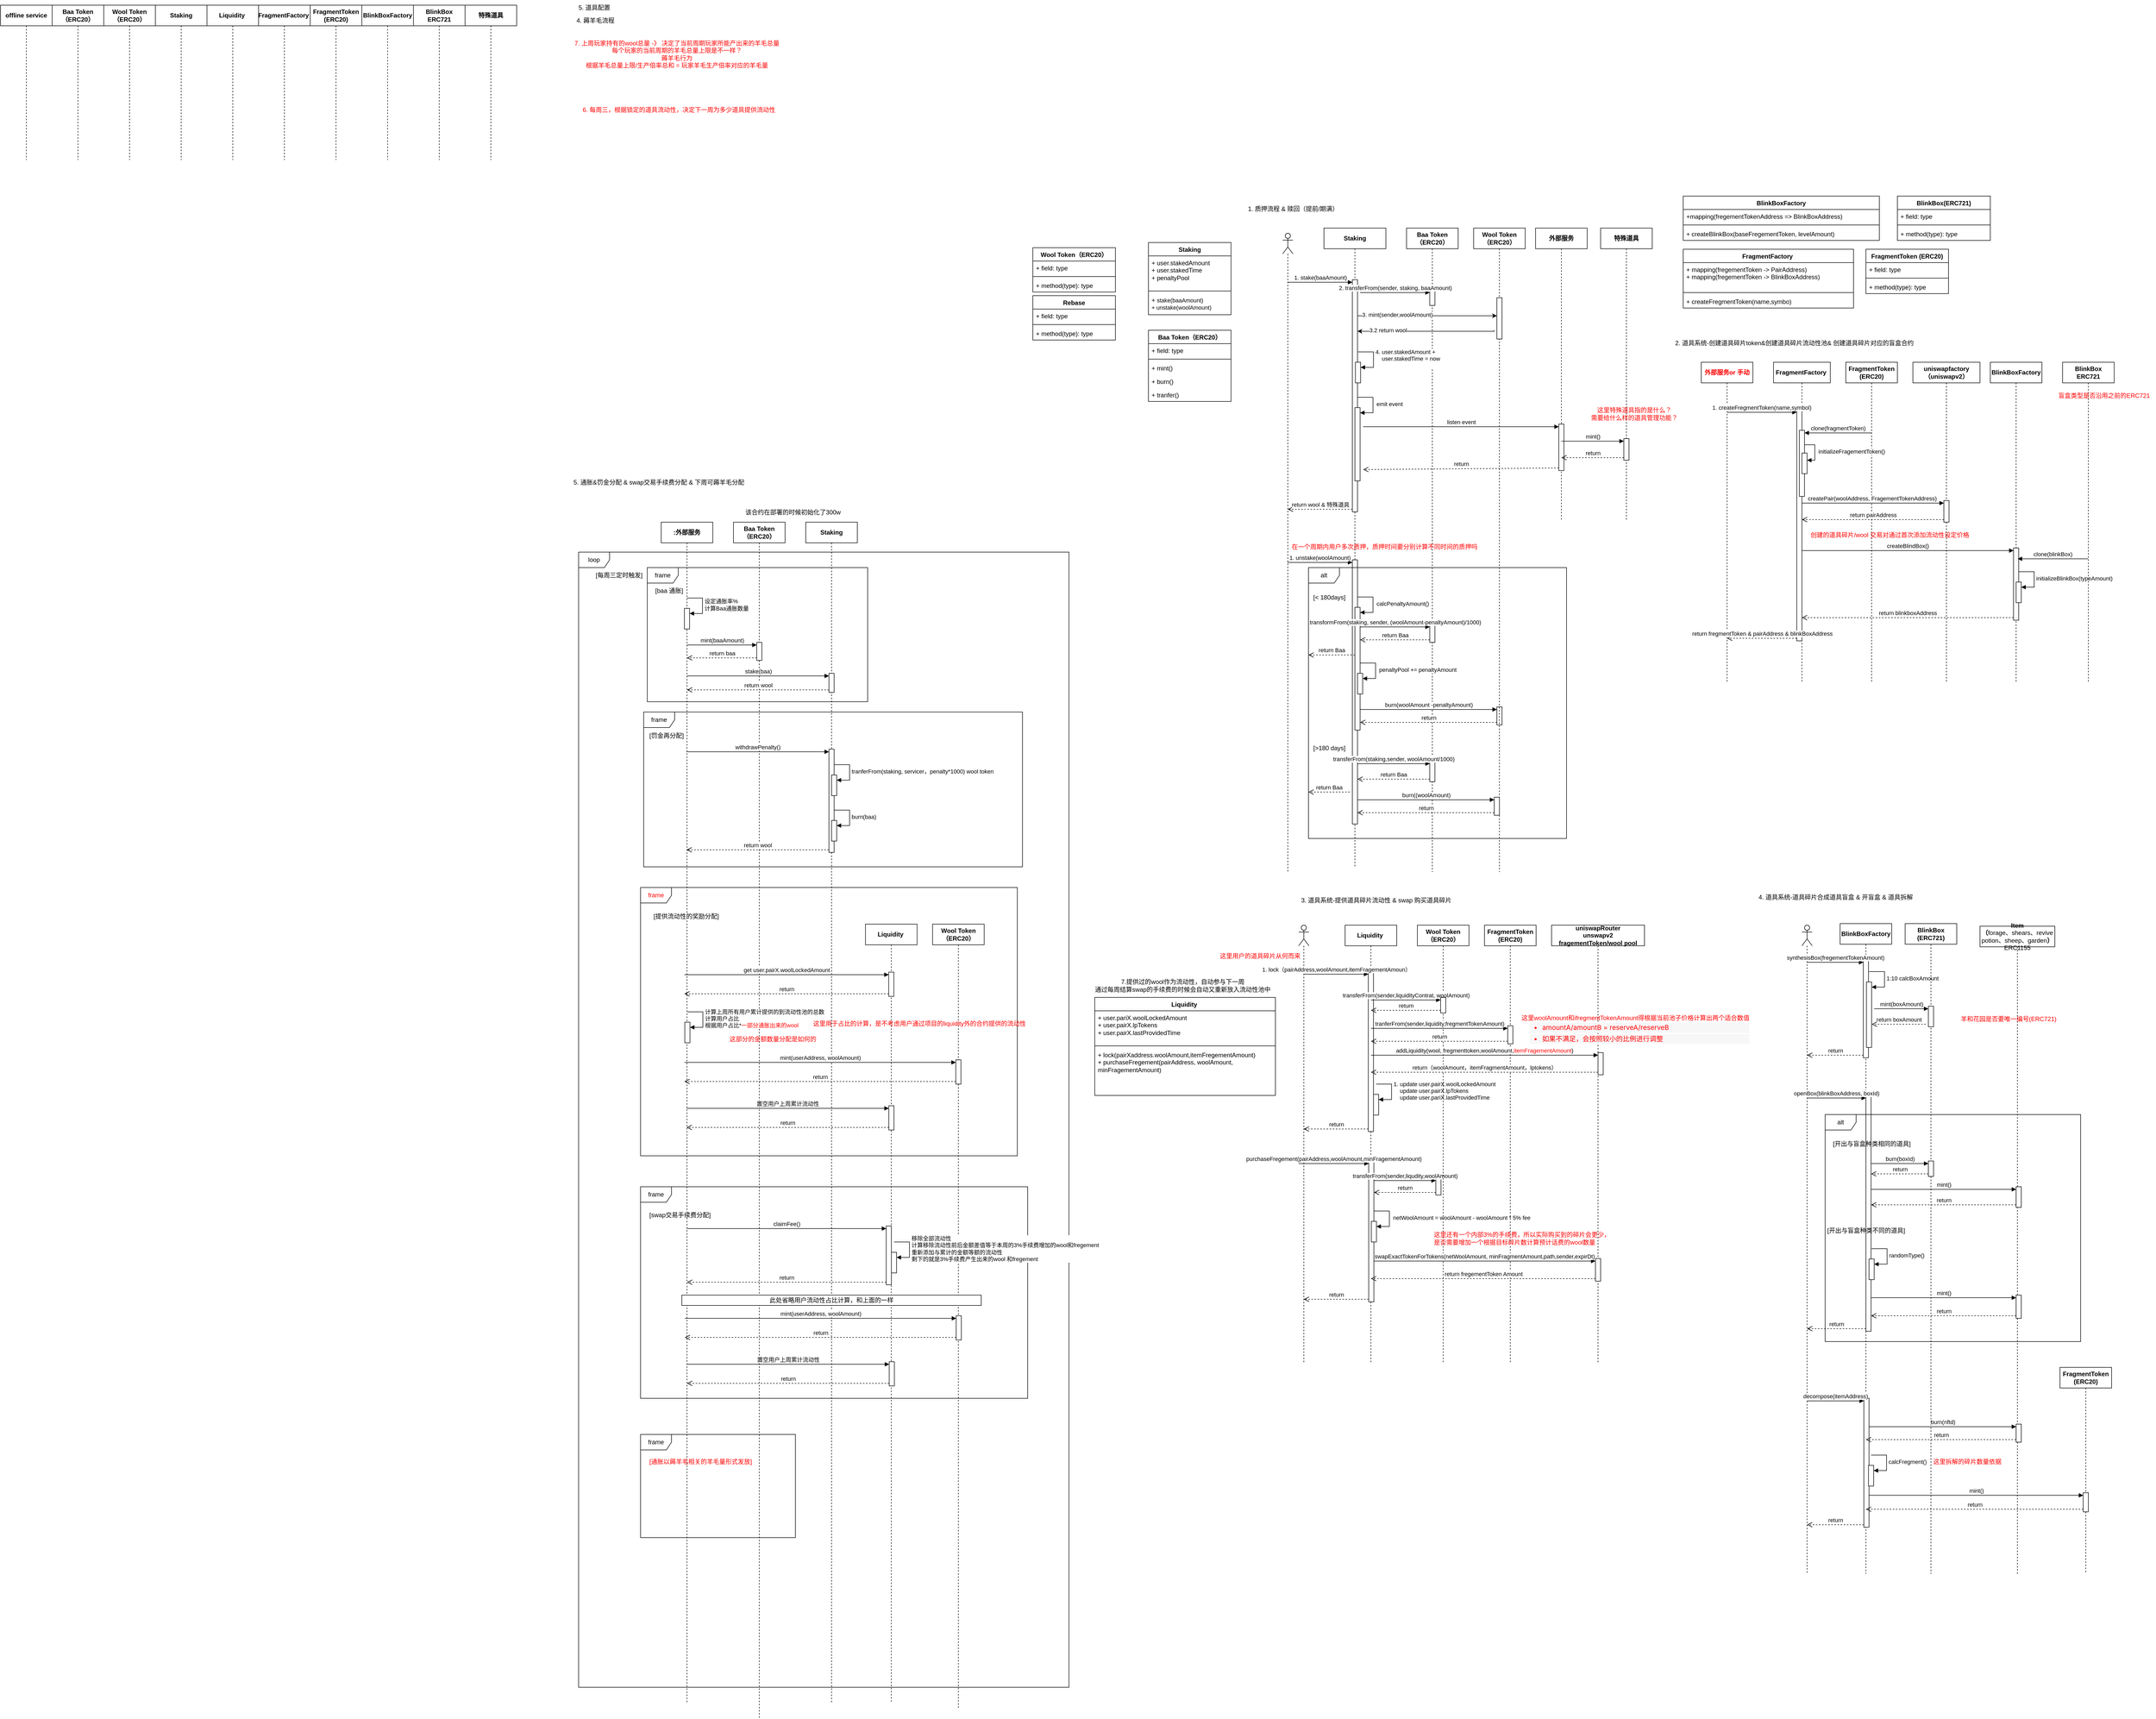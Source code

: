 <mxfile version="26.2.13">
  <diagram name="Page-1" id="CVMGrNqYwnrylqFbSj_J">
    <mxGraphModel dx="5988" dy="1805" grid="1" gridSize="10" guides="1" tooltips="1" connect="1" arrows="1" fold="1" page="1" pageScale="1" pageWidth="827" pageHeight="1169" math="0" shadow="0">
      <root>
        <mxCell id="0" />
        <mxCell id="1" parent="0" />
        <mxCell id="nyWNN0oKCdxDEpoFtY8p-1" value="Baa Token（ERC20）" style="swimlane;fontStyle=1;align=center;verticalAlign=top;childLayout=stackLayout;horizontal=1;startSize=26;horizontalStack=0;resizeParent=1;resizeParentMax=0;resizeLast=0;collapsible=1;marginBottom=0;whiteSpace=wrap;html=1;" vertex="1" parent="1">
          <mxGeometry x="-976" y="670" width="160" height="138" as="geometry" />
        </mxCell>
        <mxCell id="nyWNN0oKCdxDEpoFtY8p-2" value="+ field: type" style="text;strokeColor=none;fillColor=none;align=left;verticalAlign=top;spacingLeft=4;spacingRight=4;overflow=hidden;rotatable=0;points=[[0,0.5],[1,0.5]];portConstraint=eastwest;whiteSpace=wrap;html=1;" vertex="1" parent="nyWNN0oKCdxDEpoFtY8p-1">
          <mxGeometry y="26" width="160" height="26" as="geometry" />
        </mxCell>
        <mxCell id="nyWNN0oKCdxDEpoFtY8p-3" value="" style="line;strokeWidth=1;fillColor=none;align=left;verticalAlign=middle;spacingTop=-1;spacingLeft=3;spacingRight=3;rotatable=0;labelPosition=right;points=[];portConstraint=eastwest;strokeColor=inherit;" vertex="1" parent="nyWNN0oKCdxDEpoFtY8p-1">
          <mxGeometry y="52" width="160" height="8" as="geometry" />
        </mxCell>
        <mxCell id="nyWNN0oKCdxDEpoFtY8p-4" value="+ mint()&lt;div&gt;&lt;br&gt;&lt;/div&gt;" style="text;strokeColor=none;fillColor=none;align=left;verticalAlign=top;spacingLeft=4;spacingRight=4;overflow=hidden;rotatable=0;points=[[0,0.5],[1,0.5]];portConstraint=eastwest;whiteSpace=wrap;html=1;" vertex="1" parent="nyWNN0oKCdxDEpoFtY8p-1">
          <mxGeometry y="60" width="160" height="26" as="geometry" />
        </mxCell>
        <mxCell id="nyWNN0oKCdxDEpoFtY8p-30" value="+ burn()&lt;div&gt;&lt;br&gt;&lt;/div&gt;" style="text;strokeColor=none;fillColor=none;align=left;verticalAlign=top;spacingLeft=4;spacingRight=4;overflow=hidden;rotatable=0;points=[[0,0.5],[1,0.5]];portConstraint=eastwest;whiteSpace=wrap;html=1;" vertex="1" parent="nyWNN0oKCdxDEpoFtY8p-1">
          <mxGeometry y="86" width="160" height="26" as="geometry" />
        </mxCell>
        <mxCell id="nyWNN0oKCdxDEpoFtY8p-31" value="+ tranfer()&lt;div&gt;&lt;br&gt;&lt;/div&gt;" style="text;strokeColor=none;fillColor=none;align=left;verticalAlign=top;spacingLeft=4;spacingRight=4;overflow=hidden;rotatable=0;points=[[0,0.5],[1,0.5]];portConstraint=eastwest;whiteSpace=wrap;html=1;" vertex="1" parent="nyWNN0oKCdxDEpoFtY8p-1">
          <mxGeometry y="112" width="160" height="26" as="geometry" />
        </mxCell>
        <mxCell id="nyWNN0oKCdxDEpoFtY8p-5" value="Wool Token（ERC20）" style="swimlane;fontStyle=1;align=center;verticalAlign=top;childLayout=stackLayout;horizontal=1;startSize=26;horizontalStack=0;resizeParent=1;resizeParentMax=0;resizeLast=0;collapsible=1;marginBottom=0;whiteSpace=wrap;html=1;" vertex="1" parent="1">
          <mxGeometry x="-1200" y="510" width="160" height="86" as="geometry" />
        </mxCell>
        <mxCell id="nyWNN0oKCdxDEpoFtY8p-6" value="+ field: type" style="text;strokeColor=none;fillColor=none;align=left;verticalAlign=top;spacingLeft=4;spacingRight=4;overflow=hidden;rotatable=0;points=[[0,0.5],[1,0.5]];portConstraint=eastwest;whiteSpace=wrap;html=1;" vertex="1" parent="nyWNN0oKCdxDEpoFtY8p-5">
          <mxGeometry y="26" width="160" height="26" as="geometry" />
        </mxCell>
        <mxCell id="nyWNN0oKCdxDEpoFtY8p-7" value="" style="line;strokeWidth=1;fillColor=none;align=left;verticalAlign=middle;spacingTop=-1;spacingLeft=3;spacingRight=3;rotatable=0;labelPosition=right;points=[];portConstraint=eastwest;strokeColor=inherit;" vertex="1" parent="nyWNN0oKCdxDEpoFtY8p-5">
          <mxGeometry y="52" width="160" height="8" as="geometry" />
        </mxCell>
        <mxCell id="nyWNN0oKCdxDEpoFtY8p-8" value="+ method(type): type" style="text;strokeColor=none;fillColor=none;align=left;verticalAlign=top;spacingLeft=4;spacingRight=4;overflow=hidden;rotatable=0;points=[[0,0.5],[1,0.5]];portConstraint=eastwest;whiteSpace=wrap;html=1;" vertex="1" parent="nyWNN0oKCdxDEpoFtY8p-5">
          <mxGeometry y="60" width="160" height="26" as="geometry" />
        </mxCell>
        <mxCell id="nyWNN0oKCdxDEpoFtY8p-9" value="Staking" style="swimlane;fontStyle=1;align=center;verticalAlign=top;childLayout=stackLayout;horizontal=1;startSize=26;horizontalStack=0;resizeParent=1;resizeParentMax=0;resizeLast=0;collapsible=1;marginBottom=0;whiteSpace=wrap;html=1;" vertex="1" parent="1">
          <mxGeometry x="-976" y="500" width="160" height="140" as="geometry" />
        </mxCell>
        <mxCell id="nyWNN0oKCdxDEpoFtY8p-10" value="+ user.stakedAmount&lt;div&gt;+ user.stakedTime&lt;/div&gt;&lt;div&gt;+ penaltyPool&lt;/div&gt;" style="text;strokeColor=none;fillColor=none;align=left;verticalAlign=top;spacingLeft=4;spacingRight=4;overflow=hidden;rotatable=0;points=[[0,0.5],[1,0.5]];portConstraint=eastwest;whiteSpace=wrap;html=1;" vertex="1" parent="nyWNN0oKCdxDEpoFtY8p-9">
          <mxGeometry y="26" width="160" height="64" as="geometry" />
        </mxCell>
        <mxCell id="nyWNN0oKCdxDEpoFtY8p-11" value="" style="line;strokeWidth=1;fillColor=none;align=left;verticalAlign=middle;spacingTop=-1;spacingLeft=3;spacingRight=3;rotatable=0;labelPosition=right;points=[];portConstraint=eastwest;strokeColor=inherit;" vertex="1" parent="nyWNN0oKCdxDEpoFtY8p-9">
          <mxGeometry y="90" width="160" height="8" as="geometry" />
        </mxCell>
        <mxCell id="nyWNN0oKCdxDEpoFtY8p-12" value="+&amp;nbsp;&lt;span style=&quot;font-size: 11px; text-align: center; text-wrap-mode: nowrap; background-color: rgb(255, 255, 255);&quot;&gt;stake(baaAmount)&lt;/span&gt;&lt;div&gt;&lt;span style=&quot;font-size: 11px; text-align: center; text-wrap-mode: nowrap; background-color: rgb(255, 255, 255);&quot;&gt;+ unstake(woolAmount)&lt;/span&gt;&lt;/div&gt;" style="text;strokeColor=none;fillColor=none;align=left;verticalAlign=top;spacingLeft=4;spacingRight=4;overflow=hidden;rotatable=0;points=[[0,0.5],[1,0.5]];portConstraint=eastwest;whiteSpace=wrap;html=1;" vertex="1" parent="nyWNN0oKCdxDEpoFtY8p-9">
          <mxGeometry y="98" width="160" height="42" as="geometry" />
        </mxCell>
        <mxCell id="nyWNN0oKCdxDEpoFtY8p-13" value="FragmentToken (ERC20)" style="swimlane;fontStyle=1;align=center;verticalAlign=top;childLayout=stackLayout;horizontal=1;startSize=26;horizontalStack=0;resizeParent=1;resizeParentMax=0;resizeLast=0;collapsible=1;marginBottom=0;whiteSpace=wrap;html=1;" vertex="1" parent="1">
          <mxGeometry x="414" y="513" width="160" height="86" as="geometry" />
        </mxCell>
        <mxCell id="nyWNN0oKCdxDEpoFtY8p-14" value="+ field: type" style="text;strokeColor=none;fillColor=none;align=left;verticalAlign=top;spacingLeft=4;spacingRight=4;overflow=hidden;rotatable=0;points=[[0,0.5],[1,0.5]];portConstraint=eastwest;whiteSpace=wrap;html=1;" vertex="1" parent="nyWNN0oKCdxDEpoFtY8p-13">
          <mxGeometry y="26" width="160" height="26" as="geometry" />
        </mxCell>
        <mxCell id="nyWNN0oKCdxDEpoFtY8p-15" value="" style="line;strokeWidth=1;fillColor=none;align=left;verticalAlign=middle;spacingTop=-1;spacingLeft=3;spacingRight=3;rotatable=0;labelPosition=right;points=[];portConstraint=eastwest;strokeColor=inherit;" vertex="1" parent="nyWNN0oKCdxDEpoFtY8p-13">
          <mxGeometry y="52" width="160" height="8" as="geometry" />
        </mxCell>
        <mxCell id="nyWNN0oKCdxDEpoFtY8p-16" value="+ method(type): type" style="text;strokeColor=none;fillColor=none;align=left;verticalAlign=top;spacingLeft=4;spacingRight=4;overflow=hidden;rotatable=0;points=[[0,0.5],[1,0.5]];portConstraint=eastwest;whiteSpace=wrap;html=1;" vertex="1" parent="nyWNN0oKCdxDEpoFtY8p-13">
          <mxGeometry y="60" width="160" height="26" as="geometry" />
        </mxCell>
        <mxCell id="nyWNN0oKCdxDEpoFtY8p-17" value="FragmentFactory&amp;nbsp;" style="swimlane;fontStyle=1;align=center;verticalAlign=top;childLayout=stackLayout;horizontal=1;startSize=26;horizontalStack=0;resizeParent=1;resizeParentMax=0;resizeLast=0;collapsible=1;marginBottom=0;whiteSpace=wrap;html=1;" vertex="1" parent="1">
          <mxGeometry x="60" y="513" width="330" height="114" as="geometry" />
        </mxCell>
        <mxCell id="nyWNN0oKCdxDEpoFtY8p-18" value="+ mapping(fregementToken -&amp;gt; PairAddress)&lt;div&gt;+ mapping(fregementToken -&amp;gt; BlinkBoxAddress)&lt;/div&gt;" style="text;strokeColor=none;fillColor=none;align=left;verticalAlign=top;spacingLeft=4;spacingRight=4;overflow=hidden;rotatable=0;points=[[0,0.5],[1,0.5]];portConstraint=eastwest;whiteSpace=wrap;html=1;" vertex="1" parent="nyWNN0oKCdxDEpoFtY8p-17">
          <mxGeometry y="26" width="330" height="54" as="geometry" />
        </mxCell>
        <mxCell id="nyWNN0oKCdxDEpoFtY8p-19" value="" style="line;strokeWidth=1;fillColor=none;align=left;verticalAlign=middle;spacingTop=-1;spacingLeft=3;spacingRight=3;rotatable=0;labelPosition=right;points=[];portConstraint=eastwest;strokeColor=inherit;" vertex="1" parent="nyWNN0oKCdxDEpoFtY8p-17">
          <mxGeometry y="80" width="330" height="8" as="geometry" />
        </mxCell>
        <mxCell id="nyWNN0oKCdxDEpoFtY8p-20" value="+ createFregmentToken(name,symbo)" style="text;strokeColor=none;fillColor=none;align=left;verticalAlign=top;spacingLeft=4;spacingRight=4;overflow=hidden;rotatable=0;points=[[0,0.5],[1,0.5]];portConstraint=eastwest;whiteSpace=wrap;html=1;" vertex="1" parent="nyWNN0oKCdxDEpoFtY8p-17">
          <mxGeometry y="88" width="330" height="26" as="geometry" />
        </mxCell>
        <mxCell id="nyWNN0oKCdxDEpoFtY8p-21" value="Liquidity&amp;nbsp;" style="swimlane;fontStyle=1;align=center;verticalAlign=top;childLayout=stackLayout;horizontal=1;startSize=26;horizontalStack=0;resizeParent=1;resizeParentMax=0;resizeLast=0;collapsible=1;marginBottom=0;whiteSpace=wrap;html=1;" vertex="1" parent="1">
          <mxGeometry x="-1080" y="1963" width="350" height="190" as="geometry" />
        </mxCell>
        <mxCell id="nyWNN0oKCdxDEpoFtY8p-22" value="+ user.pariX.woolLockedAmount&lt;div&gt;+ user.pairX.lpTokens&lt;/div&gt;&lt;div&gt;+ user.pairX.lastProvidedTime&lt;/div&gt;" style="text;strokeColor=none;fillColor=none;align=left;verticalAlign=top;spacingLeft=4;spacingRight=4;overflow=hidden;rotatable=0;points=[[0,0.5],[1,0.5]];portConstraint=eastwest;whiteSpace=wrap;html=1;" vertex="1" parent="nyWNN0oKCdxDEpoFtY8p-21">
          <mxGeometry y="26" width="350" height="64" as="geometry" />
        </mxCell>
        <mxCell id="nyWNN0oKCdxDEpoFtY8p-23" value="" style="line;strokeWidth=1;fillColor=none;align=left;verticalAlign=middle;spacingTop=-1;spacingLeft=3;spacingRight=3;rotatable=0;labelPosition=right;points=[];portConstraint=eastwest;strokeColor=inherit;" vertex="1" parent="nyWNN0oKCdxDEpoFtY8p-21">
          <mxGeometry y="90" width="350" height="8" as="geometry" />
        </mxCell>
        <mxCell id="nyWNN0oKCdxDEpoFtY8p-24" value="+ lock(pairXaddress.woolAmount,itemFregementAmount)&lt;div&gt;+ purchaseFregement(pairAddress, woolAmount, minFragementAmount)&lt;/div&gt;" style="text;strokeColor=none;fillColor=none;align=left;verticalAlign=top;spacingLeft=4;spacingRight=4;overflow=hidden;rotatable=0;points=[[0,0.5],[1,0.5]];portConstraint=eastwest;whiteSpace=wrap;html=1;" vertex="1" parent="nyWNN0oKCdxDEpoFtY8p-21">
          <mxGeometry y="98" width="350" height="92" as="geometry" />
        </mxCell>
        <mxCell id="nyWNN0oKCdxDEpoFtY8p-25" value="Rebase" style="swimlane;fontStyle=1;align=center;verticalAlign=top;childLayout=stackLayout;horizontal=1;startSize=26;horizontalStack=0;resizeParent=1;resizeParentMax=0;resizeLast=0;collapsible=1;marginBottom=0;whiteSpace=wrap;html=1;" vertex="1" parent="1">
          <mxGeometry x="-1200" y="603" width="160" height="86" as="geometry" />
        </mxCell>
        <mxCell id="nyWNN0oKCdxDEpoFtY8p-26" value="+ field: type" style="text;strokeColor=none;fillColor=none;align=left;verticalAlign=top;spacingLeft=4;spacingRight=4;overflow=hidden;rotatable=0;points=[[0,0.5],[1,0.5]];portConstraint=eastwest;whiteSpace=wrap;html=1;" vertex="1" parent="nyWNN0oKCdxDEpoFtY8p-25">
          <mxGeometry y="26" width="160" height="26" as="geometry" />
        </mxCell>
        <mxCell id="nyWNN0oKCdxDEpoFtY8p-27" value="" style="line;strokeWidth=1;fillColor=none;align=left;verticalAlign=middle;spacingTop=-1;spacingLeft=3;spacingRight=3;rotatable=0;labelPosition=right;points=[];portConstraint=eastwest;strokeColor=inherit;" vertex="1" parent="nyWNN0oKCdxDEpoFtY8p-25">
          <mxGeometry y="52" width="160" height="8" as="geometry" />
        </mxCell>
        <mxCell id="nyWNN0oKCdxDEpoFtY8p-28" value="+ method(type): type" style="text;strokeColor=none;fillColor=none;align=left;verticalAlign=top;spacingLeft=4;spacingRight=4;overflow=hidden;rotatable=0;points=[[0,0.5],[1,0.5]];portConstraint=eastwest;whiteSpace=wrap;html=1;" vertex="1" parent="nyWNN0oKCdxDEpoFtY8p-25">
          <mxGeometry y="60" width="160" height="26" as="geometry" />
        </mxCell>
        <mxCell id="nyWNN0oKCdxDEpoFtY8p-49" value="&lt;b&gt;offline service&lt;/b&gt;" style="shape=umlLifeline;perimeter=lifelinePerimeter;whiteSpace=wrap;html=1;container=1;dropTarget=0;collapsible=0;recursiveResize=0;outlineConnect=0;portConstraint=eastwest;newEdgeStyle={&quot;curved&quot;:0,&quot;rounded&quot;:0};" vertex="1" parent="1">
          <mxGeometry x="-3200" y="40" width="100" height="300" as="geometry" />
        </mxCell>
        <mxCell id="nyWNN0oKCdxDEpoFtY8p-50" value="&lt;span style=&quot;font-weight: 700;&quot;&gt;Baa Token（ERC20）&lt;/span&gt;" style="shape=umlLifeline;perimeter=lifelinePerimeter;whiteSpace=wrap;html=1;container=1;dropTarget=0;collapsible=0;recursiveResize=0;outlineConnect=0;portConstraint=eastwest;newEdgeStyle={&quot;curved&quot;:0,&quot;rounded&quot;:0};" vertex="1" parent="1">
          <mxGeometry x="-3100" y="40" width="100" height="300" as="geometry" />
        </mxCell>
        <mxCell id="nyWNN0oKCdxDEpoFtY8p-51" value="&lt;span style=&quot;font-weight: 700;&quot;&gt;Staking&lt;/span&gt;" style="shape=umlLifeline;perimeter=lifelinePerimeter;whiteSpace=wrap;html=1;container=1;dropTarget=0;collapsible=0;recursiveResize=0;outlineConnect=0;portConstraint=eastwest;newEdgeStyle={&quot;curved&quot;:0,&quot;rounded&quot;:0};" vertex="1" parent="1">
          <mxGeometry x="-2900" y="40" width="100" height="300" as="geometry" />
        </mxCell>
        <mxCell id="nyWNN0oKCdxDEpoFtY8p-52" value="&lt;span style=&quot;font-weight: 700;&quot;&gt;Wool Token（ERC20）&lt;/span&gt;" style="shape=umlLifeline;perimeter=lifelinePerimeter;whiteSpace=wrap;html=1;container=1;dropTarget=0;collapsible=0;recursiveResize=0;outlineConnect=0;portConstraint=eastwest;newEdgeStyle={&quot;curved&quot;:0,&quot;rounded&quot;:0};" vertex="1" parent="1">
          <mxGeometry x="-3000" y="40" width="100" height="300" as="geometry" />
        </mxCell>
        <mxCell id="nyWNN0oKCdxDEpoFtY8p-54" value="&lt;span style=&quot;font-weight: 700;&quot;&gt;Liquidity&amp;nbsp;&lt;/span&gt;" style="shape=umlLifeline;perimeter=lifelinePerimeter;whiteSpace=wrap;html=1;container=1;dropTarget=0;collapsible=0;recursiveResize=0;outlineConnect=0;portConstraint=eastwest;newEdgeStyle={&quot;curved&quot;:0,&quot;rounded&quot;:0};" vertex="1" parent="1">
          <mxGeometry x="-2800" y="40" width="100" height="300" as="geometry" />
        </mxCell>
        <mxCell id="nyWNN0oKCdxDEpoFtY8p-55" value="&lt;span style=&quot;font-weight: 700;&quot;&gt;FragmentFactory&amp;nbsp;&lt;/span&gt;" style="shape=umlLifeline;perimeter=lifelinePerimeter;whiteSpace=wrap;html=1;container=1;dropTarget=0;collapsible=0;recursiveResize=0;outlineConnect=0;portConstraint=eastwest;newEdgeStyle={&quot;curved&quot;:0,&quot;rounded&quot;:0};" vertex="1" parent="1">
          <mxGeometry x="-2700" y="40" width="100" height="300" as="geometry" />
        </mxCell>
        <mxCell id="nyWNN0oKCdxDEpoFtY8p-57" value="&lt;span style=&quot;font-weight: 700;&quot;&gt;FragmentToken (ERC20)&lt;/span&gt;" style="shape=umlLifeline;perimeter=lifelinePerimeter;whiteSpace=wrap;html=1;container=1;dropTarget=0;collapsible=0;recursiveResize=0;outlineConnect=0;portConstraint=eastwest;newEdgeStyle={&quot;curved&quot;:0,&quot;rounded&quot;:0};" vertex="1" parent="1">
          <mxGeometry x="-2600" y="40" width="100" height="300" as="geometry" />
        </mxCell>
        <mxCell id="nyWNN0oKCdxDEpoFtY8p-58" value="&lt;br&gt;&lt;div&gt;4. 薅羊毛流程&lt;/div&gt;&lt;div&gt;&lt;br&gt;&lt;/div&gt;" style="text;html=1;align=left;verticalAlign=middle;resizable=0;points=[];autosize=1;strokeColor=none;fillColor=none;" vertex="1" parent="1">
          <mxGeometry x="-2086" y="40" width="100" height="60" as="geometry" />
        </mxCell>
        <mxCell id="nyWNN0oKCdxDEpoFtY8p-95" value="2. 道具系统-创建道具碎片token&amp;amp;创建道具碎片流动性池&amp;amp; 创建道具碎片对应的盲盒合约" style="text;html=1;align=center;verticalAlign=middle;resizable=0;points=[];autosize=1;strokeColor=none;fillColor=none;" vertex="1" parent="1">
          <mxGeometry x="30" y="680" width="490" height="30" as="geometry" />
        </mxCell>
        <mxCell id="nyWNN0oKCdxDEpoFtY8p-118" value="&lt;span style=&quot;font-weight: 700;&quot;&gt;FragmentToken (ERC20)&lt;/span&gt;" style="shape=umlLifeline;perimeter=lifelinePerimeter;whiteSpace=wrap;html=1;container=1;dropTarget=0;collapsible=0;recursiveResize=0;outlineConnect=0;portConstraint=eastwest;newEdgeStyle={&quot;curved&quot;:0,&quot;rounded&quot;:0};size=40;" vertex="1" parent="1">
          <mxGeometry x="375" y="732" width="100" height="620" as="geometry" />
        </mxCell>
        <mxCell id="nyWNN0oKCdxDEpoFtY8p-119" value="&lt;span style=&quot;font-weight: 700;&quot;&gt;FragmentFactory&amp;nbsp;&lt;/span&gt;" style="shape=umlLifeline;perimeter=lifelinePerimeter;whiteSpace=wrap;html=1;container=1;dropTarget=0;collapsible=0;recursiveResize=0;outlineConnect=0;portConstraint=eastwest;newEdgeStyle={&quot;curved&quot;:0,&quot;rounded&quot;:0};" vertex="1" parent="1">
          <mxGeometry x="235" y="732" width="110" height="620" as="geometry" />
        </mxCell>
        <mxCell id="nyWNN0oKCdxDEpoFtY8p-129" value="" style="html=1;points=[[0,0,0,0,5],[0,1,0,0,-5],[1,0,0,0,5],[1,1,0,0,-5]];perimeter=orthogonalPerimeter;outlineConnect=0;targetShapes=umlLifeline;portConstraint=eastwest;newEdgeStyle={&quot;curved&quot;:0,&quot;rounded&quot;:0};" vertex="1" parent="nyWNN0oKCdxDEpoFtY8p-119">
          <mxGeometry x="45" y="92" width="10" height="448" as="geometry" />
        </mxCell>
        <mxCell id="nyWNN0oKCdxDEpoFtY8p-159" value="" style="html=1;points=[[0,0,0,0,5],[0,1,0,0,-5],[1,0,0,0,5],[1,1,0,0,-5]];perimeter=orthogonalPerimeter;outlineConnect=0;targetShapes=umlLifeline;portConstraint=eastwest;newEdgeStyle={&quot;curved&quot;:0,&quot;rounded&quot;:0};" vertex="1" parent="nyWNN0oKCdxDEpoFtY8p-119">
          <mxGeometry x="50" y="132" width="10" height="128" as="geometry" />
        </mxCell>
        <mxCell id="nyWNN0oKCdxDEpoFtY8p-163" value="" style="html=1;points=[[0,0,0,0,5],[0,1,0,0,-5],[1,0,0,0,5],[1,1,0,0,-5]];perimeter=orthogonalPerimeter;outlineConnect=0;targetShapes=umlLifeline;portConstraint=eastwest;newEdgeStyle={&quot;curved&quot;:0,&quot;rounded&quot;:0};" vertex="1" parent="nyWNN0oKCdxDEpoFtY8p-119">
          <mxGeometry x="55" y="176" width="10" height="40" as="geometry" />
        </mxCell>
        <mxCell id="nyWNN0oKCdxDEpoFtY8p-164" value="&amp;nbsp;initializeFragementToken()" style="html=1;align=left;spacingLeft=2;endArrow=block;rounded=0;edgeStyle=orthogonalEdgeStyle;curved=0;rounded=0;" edge="1" target="nyWNN0oKCdxDEpoFtY8p-163" parent="nyWNN0oKCdxDEpoFtY8p-119" source="nyWNN0oKCdxDEpoFtY8p-159">
          <mxGeometry relative="1" as="geometry">
            <mxPoint x="100" y="160" as="sourcePoint" />
            <Array as="points">
              <mxPoint x="80" y="160" />
              <mxPoint x="80" y="190" />
            </Array>
          </mxGeometry>
        </mxCell>
        <mxCell id="nyWNN0oKCdxDEpoFtY8p-120" value="&lt;span style=&quot;font-weight: 700;&quot;&gt;BlinkBoxFactory&lt;/span&gt;" style="shape=umlLifeline;perimeter=lifelinePerimeter;whiteSpace=wrap;html=1;container=1;dropTarget=0;collapsible=0;recursiveResize=0;outlineConnect=0;portConstraint=eastwest;newEdgeStyle={&quot;curved&quot;:0,&quot;rounded&quot;:0};" vertex="1" parent="1">
          <mxGeometry x="655" y="732" width="100" height="620" as="geometry" />
        </mxCell>
        <mxCell id="nyWNN0oKCdxDEpoFtY8p-179" value="" style="html=1;points=[[0,0,0,0,5],[0,1,0,0,-5],[1,0,0,0,5],[1,1,0,0,-5]];perimeter=orthogonalPerimeter;outlineConnect=0;targetShapes=umlLifeline;portConstraint=eastwest;newEdgeStyle={&quot;curved&quot;:0,&quot;rounded&quot;:0};" vertex="1" parent="nyWNN0oKCdxDEpoFtY8p-120">
          <mxGeometry x="45" y="360" width="10" height="140" as="geometry" />
        </mxCell>
        <mxCell id="nyWNN0oKCdxDEpoFtY8p-196" value="" style="html=1;points=[[0,0,0,0,5],[0,1,0,0,-5],[1,0,0,0,5],[1,1,0,0,-5]];perimeter=orthogonalPerimeter;outlineConnect=0;targetShapes=umlLifeline;portConstraint=eastwest;newEdgeStyle={&quot;curved&quot;:0,&quot;rounded&quot;:0};" vertex="1" parent="nyWNN0oKCdxDEpoFtY8p-120">
          <mxGeometry x="50" y="426" width="10" height="40" as="geometry" />
        </mxCell>
        <mxCell id="nyWNN0oKCdxDEpoFtY8p-197" value="initializeBlinkBox(typeAmount)" style="html=1;align=left;spacingLeft=2;endArrow=block;rounded=0;edgeStyle=orthogonalEdgeStyle;curved=0;rounded=0;" edge="1" target="nyWNN0oKCdxDEpoFtY8p-196" parent="nyWNN0oKCdxDEpoFtY8p-120">
          <mxGeometry relative="1" as="geometry">
            <mxPoint x="55" y="406" as="sourcePoint" />
            <Array as="points">
              <mxPoint x="85" y="436" />
            </Array>
          </mxGeometry>
        </mxCell>
        <mxCell id="nyWNN0oKCdxDEpoFtY8p-193" value="clone(blinkBox)" style="html=1;verticalAlign=bottom;endArrow=block;curved=0;rounded=0;" edge="1" parent="nyWNN0oKCdxDEpoFtY8p-120" source="nyWNN0oKCdxDEpoFtY8p-178">
          <mxGeometry relative="1" as="geometry">
            <mxPoint x="218.25" y="381" as="sourcePoint" />
            <mxPoint x="53.0" y="381" as="targetPoint" />
          </mxGeometry>
        </mxCell>
        <mxCell id="nyWNN0oKCdxDEpoFtY8p-128" value="&lt;b&gt;&lt;font style=&quot;color: rgb(255, 0, 0);&quot;&gt;外部服务or 手动&lt;/font&gt;&lt;/b&gt;" style="shape=umlLifeline;perimeter=lifelinePerimeter;whiteSpace=wrap;html=1;container=1;dropTarget=0;collapsible=0;recursiveResize=0;outlineConnect=0;portConstraint=eastwest;newEdgeStyle={&quot;curved&quot;:0,&quot;rounded&quot;:0};" vertex="1" parent="1">
          <mxGeometry x="95" y="732" width="100" height="620" as="geometry" />
        </mxCell>
        <mxCell id="nyWNN0oKCdxDEpoFtY8p-130" value="1. createFregmentToken(name,symbol)" style="html=1;verticalAlign=bottom;endArrow=block;curved=0;rounded=0;entryX=0;entryY=0;entryDx=0;entryDy=5;" edge="1" target="nyWNN0oKCdxDEpoFtY8p-129" parent="1" source="nyWNN0oKCdxDEpoFtY8p-128">
          <mxGeometry x="-0.005" relative="1" as="geometry">
            <mxPoint x="220" y="829" as="sourcePoint" />
            <mxPoint as="offset" />
          </mxGeometry>
        </mxCell>
        <mxCell id="nyWNN0oKCdxDEpoFtY8p-153" value="&lt;span style=&quot;font-weight: 700;&quot;&gt;uniswapfactory&lt;/span&gt;&lt;div&gt;&lt;span style=&quot;font-weight: 700;&quot;&gt;（uniswapv2）&lt;/span&gt;&lt;/div&gt;" style="shape=umlLifeline;whiteSpace=wrap;html=1;container=1;dropTarget=0;collapsible=0;recursiveResize=0;outlineConnect=0;portConstraint=eastwest;newEdgeStyle={&quot;curved&quot;:0,&quot;rounded&quot;:0};points=[[0,0,0,0,5],[0,1,0,0,-5],[1,0,0,0,5],[1,1,0,0,-5]];perimeter=rectanglePerimeter;targetShapes=umlLifeline;participant=label;" vertex="1" parent="1">
          <mxGeometry x="505" y="732" width="130" height="620" as="geometry" />
        </mxCell>
        <mxCell id="nyWNN0oKCdxDEpoFtY8p-165" value="" style="html=1;points=[[0,0,0,0,5],[0,1,0,0,-5],[1,0,0,0,5],[1,1,0,0,-5]];perimeter=orthogonalPerimeter;outlineConnect=0;targetShapes=umlLifeline;portConstraint=eastwest;newEdgeStyle={&quot;curved&quot;:0,&quot;rounded&quot;:0};" vertex="1" parent="nyWNN0oKCdxDEpoFtY8p-153">
          <mxGeometry x="60" y="268" width="10" height="42" as="geometry" />
        </mxCell>
        <mxCell id="nyWNN0oKCdxDEpoFtY8p-160" value="clone(fragmentToken)" style="html=1;verticalAlign=bottom;endArrow=block;curved=0;rounded=0;entryX=1;entryY=0;entryDx=0;entryDy=5;" edge="1" target="nyWNN0oKCdxDEpoFtY8p-159" parent="1" source="nyWNN0oKCdxDEpoFtY8p-118">
          <mxGeometry x="0.003" relative="1" as="geometry">
            <mxPoint x="375" y="869" as="sourcePoint" />
            <mxPoint as="offset" />
          </mxGeometry>
        </mxCell>
        <mxCell id="nyWNN0oKCdxDEpoFtY8p-166" value="" style="html=1;verticalAlign=bottom;endArrow=block;curved=0;rounded=0;entryX=0;entryY=0;entryDx=0;entryDy=5;" edge="1" target="nyWNN0oKCdxDEpoFtY8p-165" parent="1" source="nyWNN0oKCdxDEpoFtY8p-119">
          <mxGeometry relative="1" as="geometry">
            <mxPoint x="555" y="1009" as="sourcePoint" />
          </mxGeometry>
        </mxCell>
        <mxCell id="nyWNN0oKCdxDEpoFtY8p-168" value="createPair(woolAddress, FragementTokenAddress)" style="edgeLabel;html=1;align=center;verticalAlign=middle;resizable=0;points=[];" vertex="1" connectable="0" parent="nyWNN0oKCdxDEpoFtY8p-166">
          <mxGeometry x="-0.797" relative="1" as="geometry">
            <mxPoint x="108" y="-9" as="offset" />
          </mxGeometry>
        </mxCell>
        <mxCell id="nyWNN0oKCdxDEpoFtY8p-167" value="return pairAddress" style="html=1;verticalAlign=bottom;endArrow=open;dashed=1;endSize=8;curved=0;rounded=0;exitX=0;exitY=1;exitDx=0;exitDy=-5;" edge="1" source="nyWNN0oKCdxDEpoFtY8p-165" parent="1" target="nyWNN0oKCdxDEpoFtY8p-119">
          <mxGeometry relative="1" as="geometry">
            <mxPoint x="555" y="1079" as="targetPoint" />
          </mxGeometry>
        </mxCell>
        <mxCell id="nyWNN0oKCdxDEpoFtY8p-131" value="return fregmentToken &amp;amp; pairAddress &amp;amp; blinkBoxAddress" style="html=1;verticalAlign=bottom;endArrow=open;dashed=1;endSize=8;curved=0;rounded=0;exitX=0;exitY=1;exitDx=0;exitDy=-5;" edge="1" source="nyWNN0oKCdxDEpoFtY8p-129" parent="1" target="nyWNN0oKCdxDEpoFtY8p-128">
          <mxGeometry relative="1" as="geometry">
            <mxPoint x="205" y="1082" as="targetPoint" />
          </mxGeometry>
        </mxCell>
        <mxCell id="nyWNN0oKCdxDEpoFtY8p-169" value="&lt;font style=&quot;color: rgb(255, 0, 0);&quot;&gt;创建的道具碎片/wool 交易对通过首次添加流动性设定价格&lt;/font&gt;" style="text;html=1;align=center;verticalAlign=middle;resizable=0;points=[];autosize=1;strokeColor=none;fillColor=none;" vertex="1" parent="1">
          <mxGeometry x="295" y="1052" width="330" height="30" as="geometry" />
        </mxCell>
        <mxCell id="nyWNN0oKCdxDEpoFtY8p-173" value="3. 道具系统-提供道具碎片流动性 &amp;amp; swap 购买道具碎片" style="text;html=1;align=center;verticalAlign=middle;resizable=0;points=[];autosize=1;strokeColor=none;fillColor=none;" vertex="1" parent="1">
          <mxGeometry x="-690" y="1760" width="310" height="30" as="geometry" />
        </mxCell>
        <mxCell id="nyWNN0oKCdxDEpoFtY8p-178" value="&lt;span style=&quot;font-weight: 700;&quot;&gt;BlinkBox&lt;/span&gt;&lt;div&gt;&lt;span style=&quot;font-weight: 700;&quot;&gt;ERC721&lt;/span&gt;&lt;/div&gt;" style="shape=umlLifeline;perimeter=lifelinePerimeter;whiteSpace=wrap;html=1;container=1;dropTarget=0;collapsible=0;recursiveResize=0;outlineConnect=0;portConstraint=eastwest;newEdgeStyle={&quot;curved&quot;:0,&quot;rounded&quot;:0};" vertex="1" parent="1">
          <mxGeometry x="795" y="732" width="100" height="620" as="geometry" />
        </mxCell>
        <mxCell id="nyWNN0oKCdxDEpoFtY8p-180" value="createBlindBox()" style="html=1;verticalAlign=bottom;endArrow=block;curved=0;rounded=0;entryX=0;entryY=0;entryDx=0;entryDy=5;" edge="1" target="nyWNN0oKCdxDEpoFtY8p-179" parent="1" source="nyWNN0oKCdxDEpoFtY8p-119">
          <mxGeometry relative="1" as="geometry">
            <mxPoint x="745" y="1166" as="sourcePoint" />
          </mxGeometry>
        </mxCell>
        <mxCell id="nyWNN0oKCdxDEpoFtY8p-181" value="return blinkboxAddress" style="html=1;verticalAlign=bottom;endArrow=open;dashed=1;endSize=8;curved=0;rounded=0;exitX=0;exitY=1;exitDx=0;exitDy=-5;" edge="1" source="nyWNN0oKCdxDEpoFtY8p-179" parent="1" target="nyWNN0oKCdxDEpoFtY8p-119">
          <mxGeometry relative="1" as="geometry">
            <mxPoint x="745" y="1236" as="targetPoint" />
          </mxGeometry>
        </mxCell>
        <mxCell id="nyWNN0oKCdxDEpoFtY8p-184" value="BlinkBoxFactory" style="swimlane;fontStyle=1;align=center;verticalAlign=top;childLayout=stackLayout;horizontal=1;startSize=26;horizontalStack=0;resizeParent=1;resizeParentMax=0;resizeLast=0;collapsible=1;marginBottom=0;whiteSpace=wrap;html=1;" vertex="1" parent="1">
          <mxGeometry x="60" y="410" width="380" height="86" as="geometry" />
        </mxCell>
        <mxCell id="nyWNN0oKCdxDEpoFtY8p-185" value="+mapping(fregementTokenAddress =&amp;gt; BlinkBoxAddress)" style="text;strokeColor=none;fillColor=none;align=left;verticalAlign=top;spacingLeft=4;spacingRight=4;overflow=hidden;rotatable=0;points=[[0,0.5],[1,0.5]];portConstraint=eastwest;whiteSpace=wrap;html=1;" vertex="1" parent="nyWNN0oKCdxDEpoFtY8p-184">
          <mxGeometry y="26" width="380" height="26" as="geometry" />
        </mxCell>
        <mxCell id="nyWNN0oKCdxDEpoFtY8p-186" value="" style="line;strokeWidth=1;fillColor=none;align=left;verticalAlign=middle;spacingTop=-1;spacingLeft=3;spacingRight=3;rotatable=0;labelPosition=right;points=[];portConstraint=eastwest;strokeColor=inherit;" vertex="1" parent="nyWNN0oKCdxDEpoFtY8p-184">
          <mxGeometry y="52" width="380" height="8" as="geometry" />
        </mxCell>
        <mxCell id="nyWNN0oKCdxDEpoFtY8p-187" value="+ createBlinkBox(baseFregementToken, levelAmount)" style="text;strokeColor=none;fillColor=none;align=left;verticalAlign=top;spacingLeft=4;spacingRight=4;overflow=hidden;rotatable=0;points=[[0,0.5],[1,0.5]];portConstraint=eastwest;whiteSpace=wrap;html=1;" vertex="1" parent="nyWNN0oKCdxDEpoFtY8p-184">
          <mxGeometry y="60" width="380" height="26" as="geometry" />
        </mxCell>
        <mxCell id="nyWNN0oKCdxDEpoFtY8p-188" value="BlinkBox(&lt;span style=&quot;background-color: transparent; color: light-dark(rgb(0, 0, 0), rgb(255, 255, 255));&quot;&gt;ERC721)&lt;/span&gt;" style="swimlane;fontStyle=1;align=center;verticalAlign=top;childLayout=stackLayout;horizontal=1;startSize=26;horizontalStack=0;resizeParent=1;resizeParentMax=0;resizeLast=0;collapsible=1;marginBottom=0;whiteSpace=wrap;html=1;" vertex="1" parent="1">
          <mxGeometry x="475" y="410" width="180" height="86" as="geometry" />
        </mxCell>
        <mxCell id="nyWNN0oKCdxDEpoFtY8p-189" value="+ field: type" style="text;strokeColor=none;fillColor=none;align=left;verticalAlign=top;spacingLeft=4;spacingRight=4;overflow=hidden;rotatable=0;points=[[0,0.5],[1,0.5]];portConstraint=eastwest;whiteSpace=wrap;html=1;" vertex="1" parent="nyWNN0oKCdxDEpoFtY8p-188">
          <mxGeometry y="26" width="180" height="26" as="geometry" />
        </mxCell>
        <mxCell id="nyWNN0oKCdxDEpoFtY8p-190" value="" style="line;strokeWidth=1;fillColor=none;align=left;verticalAlign=middle;spacingTop=-1;spacingLeft=3;spacingRight=3;rotatable=0;labelPosition=right;points=[];portConstraint=eastwest;strokeColor=inherit;" vertex="1" parent="nyWNN0oKCdxDEpoFtY8p-188">
          <mxGeometry y="52" width="180" height="8" as="geometry" />
        </mxCell>
        <mxCell id="nyWNN0oKCdxDEpoFtY8p-191" value="+ method(type): type" style="text;strokeColor=none;fillColor=none;align=left;verticalAlign=top;spacingLeft=4;spacingRight=4;overflow=hidden;rotatable=0;points=[[0,0.5],[1,0.5]];portConstraint=eastwest;whiteSpace=wrap;html=1;" vertex="1" parent="nyWNN0oKCdxDEpoFtY8p-188">
          <mxGeometry y="60" width="180" height="26" as="geometry" />
        </mxCell>
        <mxCell id="nyWNN0oKCdxDEpoFtY8p-195" value="&lt;font style=&quot;color: rgb(255, 0, 0);&quot;&gt;盲盒类型是否沿用之前的ERC721&lt;/font&gt;" style="text;html=1;align=center;verticalAlign=middle;resizable=0;points=[];autosize=1;strokeColor=none;fillColor=none;" vertex="1" parent="1">
          <mxGeometry x="775" y="782" width="200" height="30" as="geometry" />
        </mxCell>
        <mxCell id="nyWNN0oKCdxDEpoFtY8p-199" value="&lt;font style=&quot;color: rgb(255, 0, 0);&quot;&gt;这里用户的道具碎片从何而来&lt;/font&gt;" style="text;html=1;align=center;verticalAlign=middle;resizable=0;points=[];autosize=1;strokeColor=none;fillColor=none;" vertex="1" parent="1">
          <mxGeometry x="-850" y="1868" width="180" height="30" as="geometry" />
        </mxCell>
        <mxCell id="nyWNN0oKCdxDEpoFtY8p-60" value="&lt;span style=&quot;font-weight: 700;&quot;&gt;Baa Token（ERC20）&lt;/span&gt;" style="shape=umlLifeline;perimeter=lifelinePerimeter;whiteSpace=wrap;html=1;container=1;dropTarget=0;collapsible=0;recursiveResize=0;outlineConnect=0;portConstraint=eastwest;newEdgeStyle={&quot;curved&quot;:0,&quot;rounded&quot;:0};movable=1;resizable=1;rotatable=1;deletable=1;editable=1;locked=0;connectable=1;" vertex="1" parent="1">
          <mxGeometry x="-476" y="472" width="100" height="1248" as="geometry" />
        </mxCell>
        <mxCell id="nyWNN0oKCdxDEpoFtY8p-73" value="" style="html=1;points=[[0,0,0,0,5],[0,1,0,0,-5],[1,0,0,0,5],[1,1,0,0,-5]];perimeter=orthogonalPerimeter;outlineConnect=0;targetShapes=umlLifeline;portConstraint=eastwest;newEdgeStyle={&quot;curved&quot;:0,&quot;rounded&quot;:0};movable=1;resizable=1;rotatable=1;deletable=1;editable=1;locked=0;connectable=1;" vertex="1" parent="nyWNN0oKCdxDEpoFtY8p-60">
          <mxGeometry x="45" y="120" width="10" height="30" as="geometry" />
        </mxCell>
        <mxCell id="nyWNN0oKCdxDEpoFtY8p-61" value="1. 质押流程 &amp;amp; 赎回（提前/期满）" style="text;html=1;align=center;verticalAlign=middle;resizable=1;points=[];autosize=1;strokeColor=none;fillColor=none;movable=1;rotatable=1;deletable=1;editable=1;locked=0;connectable=1;" vertex="1" parent="1">
          <mxGeometry x="-796" y="420" width="200" height="30" as="geometry" />
        </mxCell>
        <mxCell id="nyWNN0oKCdxDEpoFtY8p-63" value="&lt;span style=&quot;font-weight: 700;&quot;&gt;Staking&lt;/span&gt;" style="shape=umlLifeline;perimeter=lifelinePerimeter;whiteSpace=wrap;html=1;container=1;dropTarget=0;collapsible=0;recursiveResize=0;outlineConnect=0;portConstraint=eastwest;newEdgeStyle={&quot;curved&quot;:0,&quot;rounded&quot;:0};movable=1;resizable=1;rotatable=1;deletable=1;editable=1;locked=0;connectable=1;" vertex="1" parent="1">
          <mxGeometry x="-636" y="472" width="120" height="1238" as="geometry" />
        </mxCell>
        <mxCell id="nyWNN0oKCdxDEpoFtY8p-67" value="" style="html=1;points=[[0,0,0,0,5],[0,1,0,0,-5],[1,0,0,0,5],[1,1,0,0,-5]];perimeter=orthogonalPerimeter;outlineConnect=0;targetShapes=umlLifeline;portConstraint=eastwest;newEdgeStyle={&quot;curved&quot;:0,&quot;rounded&quot;:0};movable=1;resizable=1;rotatable=1;deletable=1;editable=1;locked=0;connectable=1;" vertex="1" parent="nyWNN0oKCdxDEpoFtY8p-63">
          <mxGeometry x="55" y="100" width="10" height="450" as="geometry" />
        </mxCell>
        <mxCell id="nyWNN0oKCdxDEpoFtY8p-85" value="" style="html=1;points=[[0,0,0,0,5],[0,1,0,0,-5],[1,0,0,0,5],[1,1,0,0,-5]];perimeter=orthogonalPerimeter;outlineConnect=0;targetShapes=umlLifeline;portConstraint=eastwest;newEdgeStyle={&quot;curved&quot;:0,&quot;rounded&quot;:0};movable=1;resizable=1;rotatable=1;deletable=1;editable=1;locked=0;connectable=1;" vertex="1" parent="nyWNN0oKCdxDEpoFtY8p-63">
          <mxGeometry x="61" y="260" width="10" height="40" as="geometry" />
        </mxCell>
        <mxCell id="nyWNN0oKCdxDEpoFtY8p-86" value="&lt;span style=&quot;background-color: light-dark(#ffffff, var(--ge-dark-color, #121212));&quot;&gt;4. user.stakedAmount +&lt;/span&gt;&lt;div&gt;&lt;span style=&quot;background-color: light-dark(#ffffff, var(--ge-dark-color, #121212));&quot;&gt;&amp;nbsp; &amp;nbsp; user.stakedTime = now&lt;br&gt;&lt;/span&gt;&lt;div&gt;&lt;span style=&quot;text-align: center; background-color: light-dark(#ffffff, var(--ge-dark-color, #121212));&quot;&gt;&amp;nbsp; &amp;nbsp;&amp;nbsp;&lt;/span&gt;&lt;/div&gt;&lt;/div&gt;" style="html=1;align=left;spacingLeft=2;endArrow=block;rounded=0;edgeStyle=orthogonalEdgeStyle;curved=0;rounded=0;movable=1;resizable=1;rotatable=1;deletable=1;editable=1;locked=0;connectable=1;" edge="1" target="nyWNN0oKCdxDEpoFtY8p-85" parent="nyWNN0oKCdxDEpoFtY8p-63">
          <mxGeometry relative="1" as="geometry">
            <mxPoint x="66" y="240" as="sourcePoint" />
            <Array as="points">
              <mxPoint x="96" y="270" />
            </Array>
          </mxGeometry>
        </mxCell>
        <mxCell id="nyWNN0oKCdxDEpoFtY8p-323" value="" style="html=1;points=[[0,0,0,0,5],[0,1,0,0,-5],[1,0,0,0,5],[1,1,0,0,-5]];perimeter=orthogonalPerimeter;outlineConnect=0;targetShapes=umlLifeline;portConstraint=eastwest;newEdgeStyle={&quot;curved&quot;:0,&quot;rounded&quot;:0};" vertex="1" parent="nyWNN0oKCdxDEpoFtY8p-63">
          <mxGeometry x="60" y="348" width="10" height="142" as="geometry" />
        </mxCell>
        <mxCell id="nyWNN0oKCdxDEpoFtY8p-324" value="&amp;nbsp;emit event" style="html=1;align=left;spacingLeft=2;endArrow=block;rounded=0;edgeStyle=orthogonalEdgeStyle;curved=0;rounded=0;" edge="1" target="nyWNN0oKCdxDEpoFtY8p-323" parent="nyWNN0oKCdxDEpoFtY8p-63">
          <mxGeometry relative="1" as="geometry">
            <mxPoint x="65" y="328" as="sourcePoint" />
            <Array as="points">
              <mxPoint x="95" y="358" />
            </Array>
          </mxGeometry>
        </mxCell>
        <mxCell id="nyWNN0oKCdxDEpoFtY8p-213" value="" style="html=1;points=[[0,0,0,0,5],[0,1,0,0,-5],[1,0,0,0,5],[1,1,0,0,-5]];perimeter=orthogonalPerimeter;outlineConnect=0;targetShapes=umlLifeline;portConstraint=eastwest;newEdgeStyle={&quot;curved&quot;:0,&quot;rounded&quot;:0};" vertex="1" parent="nyWNN0oKCdxDEpoFtY8p-63">
          <mxGeometry x="55" y="643" width="10" height="512" as="geometry" />
        </mxCell>
        <mxCell id="nyWNN0oKCdxDEpoFtY8p-214" value="1. unstake(woolAmount)" style="html=1;verticalAlign=bottom;endArrow=block;curved=0;rounded=0;entryX=0;entryY=0;entryDx=0;entryDy=5;" edge="1" target="nyWNN0oKCdxDEpoFtY8p-213" parent="nyWNN0oKCdxDEpoFtY8p-63">
          <mxGeometry relative="1" as="geometry">
            <mxPoint x="-70.75" y="648.0" as="sourcePoint" />
          </mxGeometry>
        </mxCell>
        <mxCell id="nyWNN0oKCdxDEpoFtY8p-216" value="alt" style="shape=umlFrame;whiteSpace=wrap;html=1;pointerEvents=0;" vertex="1" parent="nyWNN0oKCdxDEpoFtY8p-63">
          <mxGeometry x="-30" y="658" width="500" height="525" as="geometry" />
        </mxCell>
        <mxCell id="nyWNN0oKCdxDEpoFtY8p-217" value="&amp;nbsp; &amp;nbsp; &amp;nbsp; [&amp;lt; 180days]" style="text;html=1;align=center;verticalAlign=middle;resizable=0;points=[];autosize=1;strokeColor=none;fillColor=none;" vertex="1" parent="nyWNN0oKCdxDEpoFtY8p-63">
          <mxGeometry x="-55" y="701" width="110" height="30" as="geometry" />
        </mxCell>
        <mxCell id="nyWNN0oKCdxDEpoFtY8p-218" value="&lt;font style=&quot;color: rgb(255, 0, 0);&quot;&gt;在一个周期内用户多次质押，质押时间要分别计算不同时间的质押吗&lt;/font&gt;" style="text;html=1;align=center;verticalAlign=middle;resizable=0;points=[];autosize=1;strokeColor=none;fillColor=none;" vertex="1" parent="nyWNN0oKCdxDEpoFtY8p-63">
          <mxGeometry x="-73" y="603" width="380" height="30" as="geometry" />
        </mxCell>
        <mxCell id="nyWNN0oKCdxDEpoFtY8p-219" value="&amp;nbsp; &amp;nbsp; &amp;nbsp; [&amp;gt;180 days]" style="text;html=1;align=center;verticalAlign=middle;resizable=0;points=[];autosize=1;strokeColor=none;fillColor=none;" vertex="1" parent="nyWNN0oKCdxDEpoFtY8p-63">
          <mxGeometry x="-55" y="993" width="110" height="30" as="geometry" />
        </mxCell>
        <mxCell id="nyWNN0oKCdxDEpoFtY8p-220" value="" style="html=1;points=[[0,0,0,0,5],[0,1,0,0,-5],[1,0,0,0,5],[1,1,0,0,-5]];perimeter=orthogonalPerimeter;outlineConnect=0;targetShapes=umlLifeline;portConstraint=eastwest;newEdgeStyle={&quot;curved&quot;:0,&quot;rounded&quot;:0};" vertex="1" parent="nyWNN0oKCdxDEpoFtY8p-63">
          <mxGeometry x="60" y="735" width="10" height="238" as="geometry" />
        </mxCell>
        <mxCell id="nyWNN0oKCdxDEpoFtY8p-221" value="&amp;nbsp;calcPenaltyAmount()" style="html=1;align=left;spacingLeft=2;endArrow=block;rounded=0;edgeStyle=orthogonalEdgeStyle;curved=0;rounded=0;" edge="1" target="nyWNN0oKCdxDEpoFtY8p-220" parent="nyWNN0oKCdxDEpoFtY8p-63">
          <mxGeometry relative="1" as="geometry">
            <mxPoint x="65" y="715" as="sourcePoint" />
            <Array as="points">
              <mxPoint x="95" y="745" />
            </Array>
          </mxGeometry>
        </mxCell>
        <mxCell id="nyWNN0oKCdxDEpoFtY8p-222" value="" style="html=1;points=[[0,0,0,0,5],[0,1,0,0,-5],[1,0,0,0,5],[1,1,0,0,-5]];perimeter=orthogonalPerimeter;outlineConnect=0;targetShapes=umlLifeline;portConstraint=eastwest;newEdgeStyle={&quot;curved&quot;:0,&quot;rounded&quot;:0};" vertex="1" parent="nyWNN0oKCdxDEpoFtY8p-63">
          <mxGeometry x="205" y="768" width="10" height="35" as="geometry" />
        </mxCell>
        <mxCell id="nyWNN0oKCdxDEpoFtY8p-223" value="transformFrom(staking, sender, (woolAmount-penaltyAmount)/1000)" style="html=1;verticalAlign=bottom;endArrow=block;curved=0;rounded=0;entryX=0;entryY=0;entryDx=0;entryDy=5;" edge="1" target="nyWNN0oKCdxDEpoFtY8p-222" parent="nyWNN0oKCdxDEpoFtY8p-63" source="nyWNN0oKCdxDEpoFtY8p-220">
          <mxGeometry relative="1" as="geometry">
            <mxPoint x="135" y="773" as="sourcePoint" />
          </mxGeometry>
        </mxCell>
        <mxCell id="nyWNN0oKCdxDEpoFtY8p-224" value="return Baa" style="html=1;verticalAlign=bottom;endArrow=open;dashed=1;endSize=8;curved=0;rounded=0;exitX=0;exitY=1;exitDx=0;exitDy=-5;" edge="1" source="nyWNN0oKCdxDEpoFtY8p-222" parent="nyWNN0oKCdxDEpoFtY8p-63" target="nyWNN0oKCdxDEpoFtY8p-220">
          <mxGeometry relative="1" as="geometry">
            <mxPoint x="135" y="843" as="targetPoint" />
          </mxGeometry>
        </mxCell>
        <mxCell id="nyWNN0oKCdxDEpoFtY8p-226" value="return Baa" style="html=1;verticalAlign=bottom;endArrow=open;dashed=1;endSize=8;curved=0;rounded=0;" edge="1" parent="nyWNN0oKCdxDEpoFtY8p-63" source="nyWNN0oKCdxDEpoFtY8p-220">
          <mxGeometry relative="1" as="geometry">
            <mxPoint x="-30" y="827.38" as="targetPoint" />
            <mxPoint x="60" y="823" as="sourcePoint" />
          </mxGeometry>
        </mxCell>
        <mxCell id="nyWNN0oKCdxDEpoFtY8p-227" value="" style="html=1;points=[[0,0,0,0,5],[0,1,0,0,-5],[1,0,0,0,5],[1,1,0,0,-5]];perimeter=orthogonalPerimeter;outlineConnect=0;targetShapes=umlLifeline;portConstraint=eastwest;newEdgeStyle={&quot;curved&quot;:0,&quot;rounded&quot;:0};" vertex="1" parent="nyWNN0oKCdxDEpoFtY8p-63">
          <mxGeometry x="65" y="863" width="10" height="40" as="geometry" />
        </mxCell>
        <mxCell id="nyWNN0oKCdxDEpoFtY8p-228" value="&amp;nbsp;penaltyPool += penaltyAmount" style="html=1;align=left;spacingLeft=2;endArrow=block;rounded=0;edgeStyle=orthogonalEdgeStyle;curved=0;rounded=0;" edge="1" target="nyWNN0oKCdxDEpoFtY8p-227" parent="nyWNN0oKCdxDEpoFtY8p-63">
          <mxGeometry relative="1" as="geometry">
            <mxPoint x="70" y="843" as="sourcePoint" />
            <Array as="points">
              <mxPoint x="100" y="873" />
            </Array>
          </mxGeometry>
        </mxCell>
        <mxCell id="nyWNN0oKCdxDEpoFtY8p-229" value="" style="html=1;points=[[0,0,0,0,5],[0,1,0,0,-5],[1,0,0,0,5],[1,1,0,0,-5]];perimeter=orthogonalPerimeter;outlineConnect=0;targetShapes=umlLifeline;portConstraint=eastwest;newEdgeStyle={&quot;curved&quot;:0,&quot;rounded&quot;:0};" vertex="1" parent="nyWNN0oKCdxDEpoFtY8p-63">
          <mxGeometry x="335" y="928" width="10" height="35" as="geometry" />
        </mxCell>
        <mxCell id="nyWNN0oKCdxDEpoFtY8p-230" value="burn(woolAmount -penaltyAmount)" style="html=1;verticalAlign=bottom;endArrow=block;curved=0;rounded=0;entryX=0;entryY=0;entryDx=0;entryDy=5;" edge="1" target="nyWNN0oKCdxDEpoFtY8p-229" parent="nyWNN0oKCdxDEpoFtY8p-63" source="nyWNN0oKCdxDEpoFtY8p-220">
          <mxGeometry relative="1" as="geometry">
            <mxPoint x="265" y="933" as="sourcePoint" />
          </mxGeometry>
        </mxCell>
        <mxCell id="nyWNN0oKCdxDEpoFtY8p-231" value="return" style="html=1;verticalAlign=bottom;endArrow=open;dashed=1;endSize=8;curved=0;rounded=0;exitX=0;exitY=1;exitDx=0;exitDy=-5;" edge="1" source="nyWNN0oKCdxDEpoFtY8p-229" parent="nyWNN0oKCdxDEpoFtY8p-63" target="nyWNN0oKCdxDEpoFtY8p-220">
          <mxGeometry relative="1" as="geometry">
            <mxPoint x="265" y="1003" as="targetPoint" />
          </mxGeometry>
        </mxCell>
        <mxCell id="nyWNN0oKCdxDEpoFtY8p-232" value="" style="html=1;points=[[0,0,0,0,5],[0,1,0,0,-5],[1,0,0,0,5],[1,1,0,0,-5]];perimeter=orthogonalPerimeter;outlineConnect=0;targetShapes=umlLifeline;portConstraint=eastwest;newEdgeStyle={&quot;curved&quot;:0,&quot;rounded&quot;:0};" vertex="1" parent="nyWNN0oKCdxDEpoFtY8p-63">
          <mxGeometry x="205" y="1033" width="10" height="40" as="geometry" />
        </mxCell>
        <mxCell id="nyWNN0oKCdxDEpoFtY8p-233" value="transferFrom(staking,sender, woolAmount/1000)" style="html=1;verticalAlign=bottom;endArrow=block;curved=0;rounded=0;entryX=0;entryY=0;entryDx=0;entryDy=5;" edge="1" target="nyWNN0oKCdxDEpoFtY8p-232" parent="nyWNN0oKCdxDEpoFtY8p-63" source="nyWNN0oKCdxDEpoFtY8p-213">
          <mxGeometry relative="1" as="geometry">
            <mxPoint x="135" y="1038" as="sourcePoint" />
          </mxGeometry>
        </mxCell>
        <mxCell id="nyWNN0oKCdxDEpoFtY8p-234" value="return Baa" style="html=1;verticalAlign=bottom;endArrow=open;dashed=1;endSize=8;curved=0;rounded=0;exitX=0;exitY=1;exitDx=0;exitDy=-5;" edge="1" source="nyWNN0oKCdxDEpoFtY8p-232" parent="nyWNN0oKCdxDEpoFtY8p-63" target="nyWNN0oKCdxDEpoFtY8p-213">
          <mxGeometry relative="1" as="geometry">
            <mxPoint x="135" y="1108" as="targetPoint" />
          </mxGeometry>
        </mxCell>
        <mxCell id="nyWNN0oKCdxDEpoFtY8p-235" value="return Baa" style="html=1;verticalAlign=bottom;endArrow=open;dashed=1;endSize=8;curved=0;rounded=0;" edge="1" parent="nyWNN0oKCdxDEpoFtY8p-63">
          <mxGeometry relative="1" as="geometry">
            <mxPoint x="-30" y="1093" as="targetPoint" />
            <mxPoint x="50" y="1093" as="sourcePoint" />
          </mxGeometry>
        </mxCell>
        <mxCell id="nyWNN0oKCdxDEpoFtY8p-236" value="" style="html=1;points=[[0,0,0,0,5],[0,1,0,0,-5],[1,0,0,0,5],[1,1,0,0,-5]];perimeter=orthogonalPerimeter;outlineConnect=0;targetShapes=umlLifeline;portConstraint=eastwest;newEdgeStyle={&quot;curved&quot;:0,&quot;rounded&quot;:0};" vertex="1" parent="nyWNN0oKCdxDEpoFtY8p-63">
          <mxGeometry x="330" y="1103" width="10" height="35" as="geometry" />
        </mxCell>
        <mxCell id="nyWNN0oKCdxDEpoFtY8p-237" value="burn((woolAmount)" style="html=1;verticalAlign=bottom;endArrow=block;curved=0;rounded=0;entryX=0;entryY=0;entryDx=0;entryDy=5;" edge="1" parent="nyWNN0oKCdxDEpoFtY8p-63" target="nyWNN0oKCdxDEpoFtY8p-236">
          <mxGeometry relative="1" as="geometry">
            <mxPoint x="65" y="1108" as="sourcePoint" />
          </mxGeometry>
        </mxCell>
        <mxCell id="nyWNN0oKCdxDEpoFtY8p-238" value="return" style="html=1;verticalAlign=bottom;endArrow=open;dashed=1;endSize=8;curved=0;rounded=0;exitX=0;exitY=1;exitDx=0;exitDy=-5;" edge="1" parent="nyWNN0oKCdxDEpoFtY8p-63" source="nyWNN0oKCdxDEpoFtY8p-236">
          <mxGeometry relative="1" as="geometry">
            <mxPoint x="65" y="1133" as="targetPoint" />
          </mxGeometry>
        </mxCell>
        <mxCell id="nyWNN0oKCdxDEpoFtY8p-64" value="&lt;span style=&quot;font-weight: 700;&quot;&gt;Wool Token（ERC20）&lt;/span&gt;" style="shape=umlLifeline;perimeter=lifelinePerimeter;whiteSpace=wrap;html=1;container=1;dropTarget=0;collapsible=0;recursiveResize=0;outlineConnect=0;portConstraint=eastwest;newEdgeStyle={&quot;curved&quot;:0,&quot;rounded&quot;:0};movable=1;resizable=1;rotatable=1;deletable=1;editable=1;locked=0;connectable=1;" vertex="1" parent="1">
          <mxGeometry x="-346" y="472" width="100" height="1248" as="geometry" />
        </mxCell>
        <mxCell id="nyWNN0oKCdxDEpoFtY8p-80" value="" style="html=1;points=[[0,0,0,0,5],[0,1,0,0,-5],[1,0,0,0,5],[1,1,0,0,-5]];perimeter=orthogonalPerimeter;outlineConnect=0;targetShapes=umlLifeline;portConstraint=eastwest;newEdgeStyle={&quot;curved&quot;:0,&quot;rounded&quot;:0};movable=1;resizable=1;rotatable=1;deletable=1;editable=1;locked=0;connectable=1;" vertex="1" parent="nyWNN0oKCdxDEpoFtY8p-64">
          <mxGeometry x="45" y="135" width="10" height="80" as="geometry" />
        </mxCell>
        <mxCell id="nyWNN0oKCdxDEpoFtY8p-66" value="" style="shape=umlLifeline;perimeter=lifelinePerimeter;whiteSpace=wrap;html=1;container=1;dropTarget=0;collapsible=0;recursiveResize=0;outlineConnect=0;portConstraint=eastwest;newEdgeStyle={&quot;curved&quot;:0,&quot;rounded&quot;:0};participant=umlActor;movable=1;resizable=1;rotatable=1;deletable=1;editable=1;locked=0;connectable=1;" vertex="1" parent="1">
          <mxGeometry x="-716" y="482" width="20" height="1238" as="geometry" />
        </mxCell>
        <mxCell id="nyWNN0oKCdxDEpoFtY8p-68" value="1. stake(baaAmount)" style="html=1;verticalAlign=bottom;endArrow=block;curved=0;rounded=0;entryX=0;entryY=0;entryDx=0;entryDy=5;movable=1;resizable=1;rotatable=1;deletable=1;editable=1;locked=0;connectable=1;" edge="1" target="nyWNN0oKCdxDEpoFtY8p-67" parent="1" source="nyWNN0oKCdxDEpoFtY8p-66">
          <mxGeometry relative="1" as="geometry">
            <mxPoint x="-656" y="557" as="sourcePoint" />
          </mxGeometry>
        </mxCell>
        <mxCell id="nyWNN0oKCdxDEpoFtY8p-74" value="2. transferFrom(sender, staking, baaAmount)" style="html=1;verticalAlign=bottom;endArrow=block;curved=0;rounded=0;entryX=0;entryY=0;entryDx=0;entryDy=5;movable=1;resizable=1;rotatable=1;deletable=1;editable=1;locked=0;connectable=1;" edge="1" target="nyWNN0oKCdxDEpoFtY8p-73" parent="1">
          <mxGeometry x="0.004" relative="1" as="geometry">
            <mxPoint x="-566" y="597" as="sourcePoint" />
            <mxPoint as="offset" />
          </mxGeometry>
        </mxCell>
        <mxCell id="nyWNN0oKCdxDEpoFtY8p-81" value="" style="edgeStyle=orthogonalEdgeStyle;rounded=0;orthogonalLoop=1;jettySize=auto;html=1;curved=0;movable=1;resizable=1;rotatable=1;deletable=1;editable=1;locked=0;connectable=1;" edge="1" parent="1" source="nyWNN0oKCdxDEpoFtY8p-67" target="nyWNN0oKCdxDEpoFtY8p-80">
          <mxGeometry relative="1" as="geometry">
            <Array as="points">
              <mxPoint x="-376" y="642" />
              <mxPoint x="-376" y="642" />
            </Array>
          </mxGeometry>
        </mxCell>
        <mxCell id="nyWNN0oKCdxDEpoFtY8p-82" value="3. mint(sender,woolAmount)" style="edgeLabel;html=1;align=center;verticalAlign=middle;resizable=1;points=[];movable=1;rotatable=1;deletable=1;editable=1;locked=0;connectable=1;" vertex="1" connectable="0" parent="nyWNN0oKCdxDEpoFtY8p-81">
          <mxGeometry x="-0.674" y="2" relative="1" as="geometry">
            <mxPoint x="33" as="offset" />
          </mxGeometry>
        </mxCell>
        <mxCell id="nyWNN0oKCdxDEpoFtY8p-69" value="return wool &amp;amp; 特殊道具" style="html=1;verticalAlign=bottom;endArrow=open;dashed=1;endSize=8;curved=0;rounded=0;exitX=0;exitY=1;exitDx=0;exitDy=-5;movable=1;resizable=1;rotatable=1;deletable=1;editable=1;locked=0;connectable=1;" edge="1" source="nyWNN0oKCdxDEpoFtY8p-67" parent="1" target="nyWNN0oKCdxDEpoFtY8p-66">
          <mxGeometry relative="1" as="geometry">
            <mxPoint x="-846" y="652" as="targetPoint" />
          </mxGeometry>
        </mxCell>
        <mxCell id="nyWNN0oKCdxDEpoFtY8p-87" value="" style="edgeStyle=orthogonalEdgeStyle;rounded=0;orthogonalLoop=1;jettySize=auto;html=1;curved=0;movable=1;resizable=1;rotatable=1;deletable=1;editable=1;locked=0;connectable=1;" edge="1" parent="1" target="nyWNN0oKCdxDEpoFtY8p-67">
          <mxGeometry relative="1" as="geometry">
            <mxPoint x="-306" y="670" as="sourcePoint" />
            <mxPoint x="-566" y="692" as="targetPoint" />
            <Array as="points">
              <mxPoint x="-306" y="672" />
            </Array>
          </mxGeometry>
        </mxCell>
        <mxCell id="nyWNN0oKCdxDEpoFtY8p-88" value="3.2 return wool" style="edgeLabel;html=1;align=center;verticalAlign=middle;resizable=1;points=[];movable=1;rotatable=1;deletable=1;editable=1;locked=0;connectable=1;" vertex="1" connectable="0" parent="nyWNN0oKCdxDEpoFtY8p-87">
          <mxGeometry x="0.8" y="-2" relative="1" as="geometry">
            <mxPoint x="32" as="offset" />
          </mxGeometry>
        </mxCell>
        <mxCell id="nyWNN0oKCdxDEpoFtY8p-90" value="" style="shape=umlLifeline;perimeter=lifelinePerimeter;whiteSpace=wrap;html=1;container=1;dropTarget=0;collapsible=0;recursiveResize=0;outlineConnect=0;portConstraint=eastwest;newEdgeStyle={&quot;curved&quot;:0,&quot;rounded&quot;:0};participant=umlActor;" vertex="1" parent="1">
          <mxGeometry x="-685" y="1823" width="20" height="847" as="geometry" />
        </mxCell>
        <mxCell id="nyWNN0oKCdxDEpoFtY8p-92" value="&lt;span style=&quot;font-weight: 700;&quot;&gt;Liquidity&amp;nbsp;&lt;/span&gt;" style="shape=umlLifeline;perimeter=lifelinePerimeter;whiteSpace=wrap;html=1;container=1;dropTarget=0;collapsible=0;recursiveResize=0;outlineConnect=0;portConstraint=eastwest;newEdgeStyle={&quot;curved&quot;:0,&quot;rounded&quot;:0};" vertex="1" parent="1">
          <mxGeometry x="-595" y="1823" width="100" height="847" as="geometry" />
        </mxCell>
        <mxCell id="nyWNN0oKCdxDEpoFtY8p-99" value="" style="html=1;points=[[0,0,0,0,5],[0,1,0,0,-5],[1,0,0,0,5],[1,1,0,0,-5]];perimeter=orthogonalPerimeter;outlineConnect=0;targetShapes=umlLifeline;portConstraint=eastwest;newEdgeStyle={&quot;curved&quot;:0,&quot;rounded&quot;:0};" vertex="1" parent="nyWNN0oKCdxDEpoFtY8p-92">
          <mxGeometry x="45" y="90" width="10" height="310" as="geometry" />
        </mxCell>
        <mxCell id="nyWNN0oKCdxDEpoFtY8p-112" value="" style="html=1;points=[[0,0,0,0,5],[0,1,0,0,-5],[1,0,0,0,5],[1,1,0,0,-5]];perimeter=orthogonalPerimeter;outlineConnect=0;targetShapes=umlLifeline;portConstraint=eastwest;newEdgeStyle={&quot;curved&quot;:0,&quot;rounded&quot;:0};" vertex="1" parent="nyWNN0oKCdxDEpoFtY8p-92">
          <mxGeometry x="55" y="328" width="10" height="40" as="geometry" />
        </mxCell>
        <mxCell id="nyWNN0oKCdxDEpoFtY8p-113" value="1. update user.pairX.woolLockedAmount&lt;div&gt;&amp;nbsp; &amp;nbsp; update user.pairX.lpTokens&lt;/div&gt;&lt;div&gt;&amp;nbsp; &amp;nbsp; update user.pariX.lastProvidedTime&lt;/div&gt;" style="html=1;align=left;spacingLeft=2;endArrow=block;rounded=0;edgeStyle=orthogonalEdgeStyle;curved=0;rounded=0;" edge="1" target="nyWNN0oKCdxDEpoFtY8p-112" parent="nyWNN0oKCdxDEpoFtY8p-92">
          <mxGeometry relative="1" as="geometry">
            <mxPoint x="60" y="308" as="sourcePoint" />
            <Array as="points">
              <mxPoint x="90" y="338" />
            </Array>
          </mxGeometry>
        </mxCell>
        <mxCell id="nyWNN0oKCdxDEpoFtY8p-200" value="" style="html=1;points=[[0,0,0,0,5],[0,1,0,0,-5],[1,0,0,0,5],[1,1,0,0,-5]];perimeter=orthogonalPerimeter;outlineConnect=0;targetShapes=umlLifeline;portConstraint=eastwest;newEdgeStyle={&quot;curved&quot;:0,&quot;rounded&quot;:0};" vertex="1" parent="nyWNN0oKCdxDEpoFtY8p-92">
          <mxGeometry x="45.75" y="457" width="10" height="273" as="geometry" />
        </mxCell>
        <mxCell id="nyWNN0oKCdxDEpoFtY8p-210" value="" style="html=1;points=[[0,0,0,0,5],[0,1,0,0,-5],[1,0,0,0,5],[1,1,0,0,-5]];perimeter=orthogonalPerimeter;outlineConnect=0;targetShapes=umlLifeline;portConstraint=eastwest;newEdgeStyle={&quot;curved&quot;:0,&quot;rounded&quot;:0};" vertex="1" parent="nyWNN0oKCdxDEpoFtY8p-92">
          <mxGeometry x="50.75" y="574" width="10" height="40" as="geometry" />
        </mxCell>
        <mxCell id="nyWNN0oKCdxDEpoFtY8p-211" value="&amp;nbsp;netWoolAmount = woolAmount - woolAmount * 5% fee" style="html=1;align=left;spacingLeft=2;endArrow=block;rounded=0;edgeStyle=orthogonalEdgeStyle;curved=0;rounded=0;" edge="1" target="nyWNN0oKCdxDEpoFtY8p-210" parent="nyWNN0oKCdxDEpoFtY8p-92">
          <mxGeometry relative="1" as="geometry">
            <mxPoint x="55.75" y="554" as="sourcePoint" />
            <Array as="points">
              <mxPoint x="85.75" y="584" />
            </Array>
          </mxGeometry>
        </mxCell>
        <mxCell id="nyWNN0oKCdxDEpoFtY8p-203" value="" style="html=1;points=[[0,0,0,0,5],[0,1,0,0,-5],[1,0,0,0,5],[1,1,0,0,-5]];perimeter=orthogonalPerimeter;outlineConnect=0;targetShapes=umlLifeline;portConstraint=eastwest;newEdgeStyle={&quot;curved&quot;:0,&quot;rounded&quot;:0};" vertex="1" parent="nyWNN0oKCdxDEpoFtY8p-92">
          <mxGeometry x="175.75" y="490" width="10" height="33" as="geometry" />
        </mxCell>
        <mxCell id="nyWNN0oKCdxDEpoFtY8p-201" value="purchaseFregement(pairAddress,woolAmount,minFragementAmount)" style="html=1;verticalAlign=bottom;endArrow=block;curved=0;rounded=0;entryX=0;entryY=0;entryDx=0;entryDy=5;" edge="1" target="nyWNN0oKCdxDEpoFtY8p-200" parent="nyWNN0oKCdxDEpoFtY8p-92">
          <mxGeometry relative="1" as="geometry">
            <mxPoint x="-90" y="462.0" as="sourcePoint" />
          </mxGeometry>
        </mxCell>
        <mxCell id="nyWNN0oKCdxDEpoFtY8p-204" value="transferFrom(sender,liqudity,woolAmount)" style="html=1;verticalAlign=bottom;endArrow=block;curved=0;rounded=0;entryX=0;entryY=0;entryDx=0;entryDy=5;" edge="1" target="nyWNN0oKCdxDEpoFtY8p-203" parent="nyWNN0oKCdxDEpoFtY8p-92">
          <mxGeometry relative="1" as="geometry">
            <mxPoint x="55.75" y="495" as="sourcePoint" />
          </mxGeometry>
        </mxCell>
        <mxCell id="nyWNN0oKCdxDEpoFtY8p-205" value="return" style="html=1;verticalAlign=bottom;endArrow=open;dashed=1;endSize=8;curved=0;rounded=0;exitX=0;exitY=1;exitDx=0;exitDy=-5;" edge="1" source="nyWNN0oKCdxDEpoFtY8p-203" parent="nyWNN0oKCdxDEpoFtY8p-92">
          <mxGeometry relative="1" as="geometry">
            <mxPoint x="55.75" y="518" as="targetPoint" />
          </mxGeometry>
        </mxCell>
        <mxCell id="nyWNN0oKCdxDEpoFtY8p-93" value="&lt;b&gt;uniswapRouter&lt;/b&gt;&lt;div&gt;&lt;b&gt;unswapv2&lt;/b&gt;&lt;b&gt;&lt;br&gt;&lt;/b&gt;&lt;div&gt;&lt;b&gt;fragementToken/wool pool&lt;/b&gt;&lt;/div&gt;&lt;/div&gt;" style="shape=umlLifeline;perimeter=lifelinePerimeter;whiteSpace=wrap;html=1;container=1;dropTarget=0;collapsible=0;recursiveResize=0;outlineConnect=0;portConstraint=eastwest;newEdgeStyle={&quot;curved&quot;:0,&quot;rounded&quot;:0};" vertex="1" parent="1">
          <mxGeometry x="-195" y="1823" width="180" height="847" as="geometry" />
        </mxCell>
        <mxCell id="nyWNN0oKCdxDEpoFtY8p-108" value="" style="html=1;points=[[0,0,0,0,5],[0,1,0,0,-5],[1,0,0,0,5],[1,1,0,0,-5]];perimeter=orthogonalPerimeter;outlineConnect=0;targetShapes=umlLifeline;portConstraint=eastwest;newEdgeStyle={&quot;curved&quot;:0,&quot;rounded&quot;:0};" vertex="1" parent="nyWNN0oKCdxDEpoFtY8p-93">
          <mxGeometry x="90" y="247" width="10" height="43" as="geometry" />
        </mxCell>
        <mxCell id="nyWNN0oKCdxDEpoFtY8p-207" value="" style="html=1;points=[[0,0,0,0,5],[0,1,0,0,-5],[1,0,0,0,5],[1,1,0,0,-5]];perimeter=orthogonalPerimeter;outlineConnect=0;targetShapes=umlLifeline;portConstraint=eastwest;newEdgeStyle={&quot;curved&quot;:0,&quot;rounded&quot;:0};" vertex="1" parent="nyWNN0oKCdxDEpoFtY8p-93">
          <mxGeometry x="85" y="646" width="10" height="44" as="geometry" />
        </mxCell>
        <mxCell id="nyWNN0oKCdxDEpoFtY8p-96" value="&lt;span style=&quot;font-weight: 700;&quot;&gt;Wool Token（ERC20）&lt;/span&gt;" style="shape=umlLifeline;perimeter=lifelinePerimeter;whiteSpace=wrap;html=1;container=0;dropTarget=0;collapsible=0;recursiveResize=0;outlineConnect=0;portConstraint=eastwest;newEdgeStyle={&quot;curved&quot;:0,&quot;rounded&quot;:0};" vertex="1" parent="1">
          <mxGeometry x="-455" y="1823" width="100" height="847" as="geometry" />
        </mxCell>
        <mxCell id="nyWNN0oKCdxDEpoFtY8p-98" value="&lt;span style=&quot;font-weight: 700;&quot;&gt;FragmentToken (ERC20)&lt;/span&gt;" style="shape=umlLifeline;perimeter=lifelinePerimeter;whiteSpace=wrap;html=1;container=1;dropTarget=0;collapsible=0;recursiveResize=0;outlineConnect=0;portConstraint=eastwest;newEdgeStyle={&quot;curved&quot;:0,&quot;rounded&quot;:0};" vertex="1" parent="1">
          <mxGeometry x="-325" y="1823" width="100" height="847" as="geometry" />
        </mxCell>
        <mxCell id="nyWNN0oKCdxDEpoFtY8p-105" value="" style="html=1;points=[[0,0,0,0,5],[0,1,0,0,-5],[1,0,0,0,5],[1,1,0,0,-5]];perimeter=orthogonalPerimeter;outlineConnect=0;targetShapes=umlLifeline;portConstraint=eastwest;newEdgeStyle={&quot;curved&quot;:0,&quot;rounded&quot;:0};" vertex="1" parent="nyWNN0oKCdxDEpoFtY8p-98">
          <mxGeometry x="45" y="195" width="10" height="35" as="geometry" />
        </mxCell>
        <mxCell id="nyWNN0oKCdxDEpoFtY8p-100" value="1. lock（pairAddress,woolAmount,itemFragementAmoun）" style="html=1;verticalAlign=bottom;endArrow=block;curved=0;rounded=0;entryX=0;entryY=0;entryDx=0;entryDy=5;" edge="1" target="nyWNN0oKCdxDEpoFtY8p-99" parent="1" source="nyWNN0oKCdxDEpoFtY8p-90">
          <mxGeometry x="0.004" relative="1" as="geometry">
            <mxPoint x="-620" y="1918" as="sourcePoint" />
            <mxPoint as="offset" />
          </mxGeometry>
        </mxCell>
        <mxCell id="nyWNN0oKCdxDEpoFtY8p-103" value="transferFrom(sender,liquidityContrat, woolAmount)" style="html=1;verticalAlign=bottom;endArrow=block;curved=0;rounded=0;entryX=0;entryY=0;entryDx=0;entryDy=5;" edge="1" target="nyWNN0oKCdxDEpoFtY8p-102" parent="1" source="nyWNN0oKCdxDEpoFtY8p-92">
          <mxGeometry relative="1" as="geometry">
            <mxPoint x="-480" y="1938" as="sourcePoint" />
          </mxGeometry>
        </mxCell>
        <mxCell id="nyWNN0oKCdxDEpoFtY8p-104" value="return" style="html=1;verticalAlign=bottom;endArrow=open;dashed=1;endSize=8;curved=0;rounded=0;exitX=0;exitY=1;exitDx=0;exitDy=-5;" edge="1" source="nyWNN0oKCdxDEpoFtY8p-102" parent="1" target="nyWNN0oKCdxDEpoFtY8p-92">
          <mxGeometry relative="1" as="geometry">
            <mxPoint x="-480" y="2008" as="targetPoint" />
          </mxGeometry>
        </mxCell>
        <mxCell id="nyWNN0oKCdxDEpoFtY8p-106" value="tranferFrom(sender,liquidity,fregmentTokenAmount)" style="html=1;verticalAlign=bottom;endArrow=block;curved=0;rounded=0;entryX=0;entryY=0;entryDx=0;entryDy=5;" edge="1" target="nyWNN0oKCdxDEpoFtY8p-105" parent="1" source="nyWNN0oKCdxDEpoFtY8p-92">
          <mxGeometry relative="1" as="geometry">
            <mxPoint x="-350" y="2023" as="sourcePoint" />
          </mxGeometry>
        </mxCell>
        <mxCell id="nyWNN0oKCdxDEpoFtY8p-107" value="return" style="html=1;verticalAlign=bottom;endArrow=open;dashed=1;endSize=8;curved=0;rounded=0;exitX=0;exitY=1;exitDx=0;exitDy=-5;" edge="1" source="nyWNN0oKCdxDEpoFtY8p-105" parent="1" target="nyWNN0oKCdxDEpoFtY8p-92">
          <mxGeometry relative="1" as="geometry">
            <mxPoint x="-350" y="2093" as="targetPoint" />
          </mxGeometry>
        </mxCell>
        <mxCell id="nyWNN0oKCdxDEpoFtY8p-109" value="addLiquidity(wool, fregmenttoken,woolAmount,&lt;font style=&quot;color: rgb(255, 0, 0);&quot;&gt;itemFragementAmount&lt;/font&gt;)" style="html=1;verticalAlign=bottom;endArrow=block;curved=0;rounded=0;entryX=0;entryY=0;entryDx=0;entryDy=5;" edge="1" target="nyWNN0oKCdxDEpoFtY8p-108" parent="1" source="nyWNN0oKCdxDEpoFtY8p-92">
          <mxGeometry relative="1" as="geometry">
            <mxPoint x="-145" y="2078" as="sourcePoint" />
          </mxGeometry>
        </mxCell>
        <mxCell id="nyWNN0oKCdxDEpoFtY8p-111" value="&lt;font style=&quot;color: rgb(255, 0, 0);&quot;&gt;这里woolAmount和ifregmentTokenAmount得根据当前池子价格计算出两个适合数值&lt;/font&gt;&lt;div&gt;&lt;font style=&quot;color: rgb(255, 0, 0);&quot;&gt;&lt;ul style=&quot;font-family: -apple-system, &amp;quot;system-ui&amp;quot;, &amp;quot;PingFang SC&amp;quot;, &amp;quot;Hiragino Sans GB&amp;quot;, sans-serif; font-size: 13px; text-wrap-mode: wrap; background-color: rgb(248, 247, 248); margin: 0px 0px 0px 16px; padding: 0px;&quot; class=&quot;nested&quot;&gt;&lt;li style=&quot;margin-bottom: 2px !important; margin-top: 2px !important; margin-left: 24px; padding-top: 2px; padding-bottom: 2px; list-style-type: disc;&quot; class=&quot;nested&quot; data-indent=&quot;3&quot;&gt;amountA/amountB = reserveA/reserveB&lt;/li&gt;&lt;/ul&gt;&lt;ul style=&quot;font-family: -apple-system, &amp;quot;system-ui&amp;quot;, &amp;quot;PingFang SC&amp;quot;, &amp;quot;Hiragino Sans GB&amp;quot;, sans-serif; font-size: 13px; text-wrap-mode: wrap; background-color: rgb(248, 247, 248); margin: 0px 0px 0px 16px; padding: 0px;&quot; class=&quot;nested&quot;&gt;&lt;li style=&quot;margin-left: 24px; padding-top: 2px; padding-bottom: 2px; list-style-type: disc; margin-bottom: 2px !important; margin-top: 2px !important;&quot; class=&quot;nested&quot; data-indent=&quot;3&quot;&gt;如果不满足，会按照较小的比例进行调整&lt;/li&gt;&lt;/ul&gt;&lt;/font&gt;&lt;/div&gt;" style="text;html=1;align=left;verticalAlign=middle;resizable=0;points=[];autosize=1;strokeColor=none;fillColor=none;" vertex="1" parent="1">
          <mxGeometry x="-255" y="1990" width="460" height="70" as="geometry" />
        </mxCell>
        <mxCell id="nyWNN0oKCdxDEpoFtY8p-110" value="return（woolAmount，itemFragmentAmount，lptokens）" style="html=1;verticalAlign=bottom;endArrow=open;dashed=1;endSize=8;curved=0;rounded=0;exitX=0;exitY=1;exitDx=0;exitDy=-5;" edge="1" source="nyWNN0oKCdxDEpoFtY8p-108" parent="1" target="nyWNN0oKCdxDEpoFtY8p-92">
          <mxGeometry x="-0.001" relative="1" as="geometry">
            <mxPoint x="-145" y="2148" as="targetPoint" />
            <mxPoint as="offset" />
          </mxGeometry>
        </mxCell>
        <mxCell id="nyWNN0oKCdxDEpoFtY8p-101" value="return" style="html=1;verticalAlign=bottom;endArrow=open;dashed=1;endSize=8;curved=0;rounded=0;exitX=0;exitY=1;exitDx=0;exitDy=-5;" edge="1" source="nyWNN0oKCdxDEpoFtY8p-99" parent="1" target="nyWNN0oKCdxDEpoFtY8p-90">
          <mxGeometry relative="1" as="geometry">
            <mxPoint x="-645" y="2193" as="targetPoint" />
          </mxGeometry>
        </mxCell>
        <mxCell id="nyWNN0oKCdxDEpoFtY8p-102" value="" style="html=1;points=[[0,0,0,0,5],[0,1,0,0,-5],[1,0,0,0,5],[1,1,0,0,-5]];perimeter=orthogonalPerimeter;outlineConnect=0;targetShapes=umlLifeline;portConstraint=eastwest;newEdgeStyle={&quot;curved&quot;:0,&quot;rounded&quot;:0};" vertex="1" parent="1">
          <mxGeometry x="-410" y="1963" width="10" height="30" as="geometry" />
        </mxCell>
        <mxCell id="nyWNN0oKCdxDEpoFtY8p-208" value="swapExactTokenForTokens(netWoolAmount, minFragmentAmount,path,sender,expirDt)" style="html=1;verticalAlign=bottom;endArrow=block;curved=0;rounded=0;entryX=0;entryY=0;entryDx=0;entryDy=5;" edge="1" target="nyWNN0oKCdxDEpoFtY8p-207" parent="1">
          <mxGeometry relative="1" as="geometry">
            <mxPoint x="-539.25" y="2474" as="sourcePoint" />
          </mxGeometry>
        </mxCell>
        <mxCell id="nyWNN0oKCdxDEpoFtY8p-209" value="return fregementToken Amount" style="html=1;verticalAlign=bottom;endArrow=open;dashed=1;endSize=8;curved=0;rounded=0;exitX=0;exitY=1;exitDx=0;exitDy=-5;" edge="1" source="nyWNN0oKCdxDEpoFtY8p-207" parent="1" target="nyWNN0oKCdxDEpoFtY8p-92">
          <mxGeometry relative="1" as="geometry">
            <mxPoint x="-539.25" y="2544" as="targetPoint" />
          </mxGeometry>
        </mxCell>
        <mxCell id="nyWNN0oKCdxDEpoFtY8p-202" value="return" style="html=1;verticalAlign=bottom;endArrow=open;dashed=1;endSize=8;curved=0;rounded=0;exitX=0;exitY=1;exitDx=0;exitDy=-5;" edge="1" source="nyWNN0oKCdxDEpoFtY8p-200" parent="1" target="nyWNN0oKCdxDEpoFtY8p-90">
          <mxGeometry relative="1" as="geometry">
            <mxPoint x="-685" y="2618.0" as="targetPoint" />
          </mxGeometry>
        </mxCell>
        <mxCell id="nyWNN0oKCdxDEpoFtY8p-240" value="&lt;font style=&quot;color: rgb(255, 0, 0);&quot;&gt;这里还有一个内部3%的手续费，所以实际购买到的碎片会更少，&lt;/font&gt;&lt;div&gt;&lt;font style=&quot;color: rgb(255, 0, 0);&quot;&gt;是否需要增加一个根据目标碎片数计算预计话费的wool数量&lt;/font&gt;&lt;/div&gt;" style="text;html=1;align=left;verticalAlign=middle;resizable=0;points=[];autosize=1;strokeColor=none;fillColor=none;" vertex="1" parent="1">
          <mxGeometry x="-425" y="2410" width="360" height="40" as="geometry" />
        </mxCell>
        <mxCell id="nyWNN0oKCdxDEpoFtY8p-242" value="&lt;span style=&quot;font-weight: 700;&quot;&gt;Item&lt;/span&gt;&lt;div&gt;&lt;span style=&quot;font-weight: 700;&quot;&gt;（&lt;/span&gt;forage、shears、revive potion、sheep、garden&lt;span style=&quot;font-weight: 700;&quot;&gt;）&lt;/span&gt;ERC1155&lt;/div&gt;" style="shape=umlLifeline;perimeter=lifelinePerimeter;whiteSpace=wrap;html=1;container=1;dropTarget=0;collapsible=0;recursiveResize=0;outlineConnect=0;portConstraint=eastwest;newEdgeStyle={&quot;curved&quot;:0,&quot;rounded&quot;:0};align=center;" vertex="1" parent="1">
          <mxGeometry x="635" y="1825" width="145" height="1255" as="geometry" />
        </mxCell>
        <mxCell id="nyWNN0oKCdxDEpoFtY8p-284" value="" style="html=1;points=[[0,0,0,0,5],[0,1,0,0,-5],[1,0,0,0,5],[1,1,0,0,-5]];perimeter=orthogonalPerimeter;outlineConnect=0;targetShapes=umlLifeline;portConstraint=eastwest;newEdgeStyle={&quot;curved&quot;:0,&quot;rounded&quot;:0};" vertex="1" parent="nyWNN0oKCdxDEpoFtY8p-242">
          <mxGeometry x="70" y="715" width="10" height="45" as="geometry" />
        </mxCell>
        <mxCell id="nyWNN0oKCdxDEpoFtY8p-291" value="" style="html=1;points=[[0,0,0,0,5],[0,1,0,0,-5],[1,0,0,0,5],[1,1,0,0,-5]];perimeter=orthogonalPerimeter;outlineConnect=0;targetShapes=umlLifeline;portConstraint=eastwest;newEdgeStyle={&quot;curved&quot;:0,&quot;rounded&quot;:0};" vertex="1" parent="nyWNN0oKCdxDEpoFtY8p-242">
          <mxGeometry x="70" y="965" width="10" height="35" as="geometry" />
        </mxCell>
        <mxCell id="nyWNN0oKCdxDEpoFtY8p-243" value="&lt;font style=&quot;color: rgb(255, 0, 0);&quot;&gt;羊和花园是否要唯一编号(ERC721)&lt;/font&gt;" style="text;html=1;align=center;verticalAlign=middle;resizable=0;points=[];autosize=1;strokeColor=none;fillColor=none;" vertex="1" parent="1">
          <mxGeometry x="585" y="1990" width="210" height="30" as="geometry" />
        </mxCell>
        <mxCell id="nyWNN0oKCdxDEpoFtY8p-244" value="4. 道具系统-道具碎片合成道具盲盒 &amp;amp; 开盲盒 &amp;amp; 道具拆解" style="text;html=1;align=center;verticalAlign=middle;resizable=0;points=[];autosize=1;strokeColor=none;fillColor=none;" vertex="1" parent="1">
          <mxGeometry x="195" y="1754" width="320" height="30" as="geometry" />
        </mxCell>
        <mxCell id="nyWNN0oKCdxDEpoFtY8p-245" value="" style="shape=umlLifeline;perimeter=lifelinePerimeter;whiteSpace=wrap;html=1;container=1;dropTarget=0;collapsible=0;recursiveResize=0;outlineConnect=0;portConstraint=eastwest;newEdgeStyle={&quot;curved&quot;:0,&quot;rounded&quot;:0};participant=umlActor;" vertex="1" parent="1">
          <mxGeometry x="290" y="1823" width="20" height="1257" as="geometry" />
        </mxCell>
        <mxCell id="nyWNN0oKCdxDEpoFtY8p-249" value="&lt;span style=&quot;font-weight: 700;&quot;&gt;BlinkBoxFactory&lt;/span&gt;" style="shape=umlLifeline;perimeter=lifelinePerimeter;whiteSpace=wrap;html=1;container=1;dropTarget=0;collapsible=0;recursiveResize=0;outlineConnect=0;portConstraint=eastwest;newEdgeStyle={&quot;curved&quot;:0,&quot;rounded&quot;:0};" vertex="1" parent="1">
          <mxGeometry x="364" y="1820" width="100" height="1260" as="geometry" />
        </mxCell>
        <mxCell id="nyWNN0oKCdxDEpoFtY8p-258" value="" style="html=1;points=[[0,0,0,0,5],[0,1,0,0,-5],[1,0,0,0,5],[1,1,0,0,-5]];perimeter=orthogonalPerimeter;outlineConnect=0;targetShapes=umlLifeline;portConstraint=eastwest;newEdgeStyle={&quot;curved&quot;:0,&quot;rounded&quot;:0};" vertex="1" parent="nyWNN0oKCdxDEpoFtY8p-249">
          <mxGeometry x="45" y="70" width="10" height="190" as="geometry" />
        </mxCell>
        <mxCell id="nyWNN0oKCdxDEpoFtY8p-261" value="" style="html=1;points=[[0,0,0,0,5],[0,1,0,0,-5],[1,0,0,0,5],[1,1,0,0,-5]];perimeter=orthogonalPerimeter;outlineConnect=0;targetShapes=umlLifeline;portConstraint=eastwest;newEdgeStyle={&quot;curved&quot;:0,&quot;rounded&quot;:0};" vertex="1" parent="nyWNN0oKCdxDEpoFtY8p-249">
          <mxGeometry x="51" y="113" width="10" height="127" as="geometry" />
        </mxCell>
        <mxCell id="nyWNN0oKCdxDEpoFtY8p-262" value="1:10 calcBoxAmount" style="html=1;align=left;spacingLeft=2;endArrow=block;rounded=0;edgeStyle=orthogonalEdgeStyle;curved=0;rounded=0;" edge="1" target="nyWNN0oKCdxDEpoFtY8p-261" parent="nyWNN0oKCdxDEpoFtY8p-249">
          <mxGeometry relative="1" as="geometry">
            <mxPoint x="56" y="93" as="sourcePoint" />
            <Array as="points">
              <mxPoint x="86" y="123" />
            </Array>
          </mxGeometry>
        </mxCell>
        <mxCell id="nyWNN0oKCdxDEpoFtY8p-266" value="" style="html=1;points=[[0,0,0,0,5],[0,1,0,0,-5],[1,0,0,0,5],[1,1,0,0,-5]];perimeter=orthogonalPerimeter;outlineConnect=0;targetShapes=umlLifeline;portConstraint=eastwest;newEdgeStyle={&quot;curved&quot;:0,&quot;rounded&quot;:0};" vertex="1" parent="nyWNN0oKCdxDEpoFtY8p-249">
          <mxGeometry x="50" y="333" width="10" height="457" as="geometry" />
        </mxCell>
        <mxCell id="nyWNN0oKCdxDEpoFtY8p-287" value="" style="html=1;points=[[0,0,0,0,5],[0,1,0,0,-5],[1,0,0,0,5],[1,1,0,0,-5]];perimeter=orthogonalPerimeter;outlineConnect=0;targetShapes=umlLifeline;portConstraint=eastwest;newEdgeStyle={&quot;curved&quot;:0,&quot;rounded&quot;:0};" vertex="1" parent="nyWNN0oKCdxDEpoFtY8p-249">
          <mxGeometry x="46" y="920" width="10" height="250" as="geometry" />
        </mxCell>
        <mxCell id="nyWNN0oKCdxDEpoFtY8p-294" value="" style="html=1;points=[[0,0,0,0,5],[0,1,0,0,-5],[1,0,0,0,5],[1,1,0,0,-5]];perimeter=orthogonalPerimeter;outlineConnect=0;targetShapes=umlLifeline;portConstraint=eastwest;newEdgeStyle={&quot;curved&quot;:0,&quot;rounded&quot;:0};" vertex="1" parent="nyWNN0oKCdxDEpoFtY8p-249">
          <mxGeometry x="55" y="1050" width="10" height="40" as="geometry" />
        </mxCell>
        <mxCell id="nyWNN0oKCdxDEpoFtY8p-295" value="calcFregment()" style="html=1;align=left;spacingLeft=2;endArrow=block;rounded=0;edgeStyle=orthogonalEdgeStyle;curved=0;rounded=0;" edge="1" target="nyWNN0oKCdxDEpoFtY8p-294" parent="nyWNN0oKCdxDEpoFtY8p-249">
          <mxGeometry relative="1" as="geometry">
            <mxPoint x="60" y="1030" as="sourcePoint" />
            <Array as="points">
              <mxPoint x="90" y="1060" />
            </Array>
          </mxGeometry>
        </mxCell>
        <mxCell id="nyWNN0oKCdxDEpoFtY8p-254" value="&lt;span style=&quot;font-weight: 700;&quot;&gt;BlinkBox&lt;/span&gt;&lt;div&gt;&lt;span style=&quot;font-weight: 700;&quot;&gt;(ERC721)&lt;/span&gt;&lt;/div&gt;" style="shape=umlLifeline;perimeter=lifelinePerimeter;whiteSpace=wrap;html=1;container=1;dropTarget=0;collapsible=0;recursiveResize=0;outlineConnect=0;portConstraint=eastwest;newEdgeStyle={&quot;curved&quot;:0,&quot;rounded&quot;:0};" vertex="1" parent="1">
          <mxGeometry x="490" y="1820" width="100" height="1260" as="geometry" />
        </mxCell>
        <mxCell id="nyWNN0oKCdxDEpoFtY8p-263" value="" style="html=1;points=[[0,0,0,0,5],[0,1,0,0,-5],[1,0,0,0,5],[1,1,0,0,-5]];perimeter=orthogonalPerimeter;outlineConnect=0;targetShapes=umlLifeline;portConstraint=eastwest;newEdgeStyle={&quot;curved&quot;:0,&quot;rounded&quot;:0};" vertex="1" parent="nyWNN0oKCdxDEpoFtY8p-254">
          <mxGeometry x="45" y="160" width="10" height="40" as="geometry" />
        </mxCell>
        <mxCell id="nyWNN0oKCdxDEpoFtY8p-256" value="&lt;span style=&quot;font-weight: 700;&quot;&gt;BlinkBoxFactory&lt;/span&gt;" style="shape=umlLifeline;perimeter=lifelinePerimeter;whiteSpace=wrap;html=1;container=1;dropTarget=0;collapsible=0;recursiveResize=0;outlineConnect=0;portConstraint=eastwest;newEdgeStyle={&quot;curved&quot;:0,&quot;rounded&quot;:0};" vertex="1" parent="1">
          <mxGeometry x="-2500" y="40" width="100" height="300" as="geometry" />
        </mxCell>
        <mxCell id="nyWNN0oKCdxDEpoFtY8p-257" value="&lt;span style=&quot;font-weight: 700;&quot;&gt;BlinkBox&lt;/span&gt;&lt;div&gt;&lt;span style=&quot;font-weight: 700;&quot;&gt;ERC721&lt;/span&gt;&lt;/div&gt;" style="shape=umlLifeline;perimeter=lifelinePerimeter;whiteSpace=wrap;html=1;container=1;dropTarget=0;collapsible=0;recursiveResize=0;outlineConnect=0;portConstraint=eastwest;newEdgeStyle={&quot;curved&quot;:0,&quot;rounded&quot;:0};" vertex="1" parent="1">
          <mxGeometry x="-2400" y="40" width="100" height="300" as="geometry" />
        </mxCell>
        <mxCell id="nyWNN0oKCdxDEpoFtY8p-259" value="synthesisBox(fregementTokenAmount)" style="html=1;verticalAlign=bottom;endArrow=block;curved=0;rounded=0;entryX=0;entryY=0;entryDx=0;entryDy=5;" edge="1" target="nyWNN0oKCdxDEpoFtY8p-258" parent="1" source="nyWNN0oKCdxDEpoFtY8p-245">
          <mxGeometry relative="1" as="geometry">
            <mxPoint x="339" y="1895" as="sourcePoint" />
          </mxGeometry>
        </mxCell>
        <mxCell id="nyWNN0oKCdxDEpoFtY8p-260" value="return" style="html=1;verticalAlign=bottom;endArrow=open;dashed=1;endSize=8;curved=0;rounded=0;exitX=0;exitY=1;exitDx=0;exitDy=-5;" edge="1" source="nyWNN0oKCdxDEpoFtY8p-258" parent="1" target="nyWNN0oKCdxDEpoFtY8p-245">
          <mxGeometry relative="1" as="geometry">
            <mxPoint x="339" y="1965" as="targetPoint" />
          </mxGeometry>
        </mxCell>
        <mxCell id="nyWNN0oKCdxDEpoFtY8p-264" value="mint(boxAmount)" style="html=1;verticalAlign=bottom;endArrow=block;curved=0;rounded=0;entryX=0;entryY=0;entryDx=0;entryDy=5;" edge="1" target="nyWNN0oKCdxDEpoFtY8p-263" parent="1">
          <mxGeometry relative="1" as="geometry">
            <mxPoint x="430" y="1985" as="sourcePoint" />
          </mxGeometry>
        </mxCell>
        <mxCell id="nyWNN0oKCdxDEpoFtY8p-265" value="return boxAmount" style="html=1;verticalAlign=bottom;endArrow=open;dashed=1;endSize=8;curved=0;rounded=0;" edge="1" parent="1">
          <mxGeometry relative="1" as="geometry">
            <mxPoint x="425.25" y="2015" as="targetPoint" />
            <mxPoint x="530" y="2015" as="sourcePoint" />
          </mxGeometry>
        </mxCell>
        <mxCell id="nyWNN0oKCdxDEpoFtY8p-267" value="openBox(blinkBoxAddress, boxId)" style="html=1;verticalAlign=bottom;endArrow=block;curved=0;rounded=0;entryX=0;entryY=0;entryDx=0;entryDy=5;" edge="1" target="nyWNN0oKCdxDEpoFtY8p-266" parent="1" source="nyWNN0oKCdxDEpoFtY8p-245">
          <mxGeometry relative="1" as="geometry">
            <mxPoint x="344" y="2158" as="sourcePoint" />
          </mxGeometry>
        </mxCell>
        <mxCell id="nyWNN0oKCdxDEpoFtY8p-268" value="return" style="html=1;verticalAlign=bottom;endArrow=open;dashed=1;endSize=8;curved=0;rounded=0;exitX=0;exitY=1;exitDx=0;exitDy=-5;" edge="1" source="nyWNN0oKCdxDEpoFtY8p-266" parent="1" target="nyWNN0oKCdxDEpoFtY8p-245">
          <mxGeometry relative="1" as="geometry">
            <mxPoint x="320" y="2325" as="targetPoint" />
          </mxGeometry>
        </mxCell>
        <mxCell id="nyWNN0oKCdxDEpoFtY8p-269" value="alt" style="shape=umlFrame;whiteSpace=wrap;html=1;pointerEvents=0;" vertex="1" parent="1">
          <mxGeometry x="335" y="2190" width="495" height="440" as="geometry" />
        </mxCell>
        <mxCell id="nyWNN0oKCdxDEpoFtY8p-270" value="[开出与盲盒种类相同的道具]" style="text;html=1;align=center;verticalAlign=middle;resizable=0;points=[];autosize=1;strokeColor=none;fillColor=none;" vertex="1" parent="1">
          <mxGeometry x="340" y="2231.5" width="170" height="30" as="geometry" />
        </mxCell>
        <mxCell id="nyWNN0oKCdxDEpoFtY8p-274" value="" style="html=1;points=[[0,0,0,0,5],[0,1,0,0,-5],[1,0,0,0,5],[1,1,0,0,-5]];perimeter=orthogonalPerimeter;outlineConnect=0;targetShapes=umlLifeline;portConstraint=eastwest;newEdgeStyle={&quot;curved&quot;:0,&quot;rounded&quot;:0};" vertex="1" parent="1">
          <mxGeometry x="535" y="2280" width="10" height="30" as="geometry" />
        </mxCell>
        <mxCell id="nyWNN0oKCdxDEpoFtY8p-275" value="burn(boxId)" style="html=1;verticalAlign=bottom;endArrow=block;curved=0;rounded=0;entryX=0;entryY=0;entryDx=0;entryDy=5;" edge="1" target="nyWNN0oKCdxDEpoFtY8p-274" parent="1" source="nyWNN0oKCdxDEpoFtY8p-266">
          <mxGeometry relative="1" as="geometry">
            <mxPoint x="465" y="2285" as="sourcePoint" />
          </mxGeometry>
        </mxCell>
        <mxCell id="nyWNN0oKCdxDEpoFtY8p-276" value="return" style="html=1;verticalAlign=bottom;endArrow=open;dashed=1;endSize=8;curved=0;rounded=0;exitX=0;exitY=1;exitDx=0;exitDy=-5;" edge="1" source="nyWNN0oKCdxDEpoFtY8p-274" parent="1" target="nyWNN0oKCdxDEpoFtY8p-266">
          <mxGeometry relative="1" as="geometry">
            <mxPoint x="465" y="2355" as="targetPoint" />
          </mxGeometry>
        </mxCell>
        <mxCell id="nyWNN0oKCdxDEpoFtY8p-278" value="" style="html=1;points=[[0,0,0,0,5],[0,1,0,0,-5],[1,0,0,0,5],[1,1,0,0,-5]];perimeter=orthogonalPerimeter;outlineConnect=0;targetShapes=umlLifeline;portConstraint=eastwest;newEdgeStyle={&quot;curved&quot;:0,&quot;rounded&quot;:0};" vertex="1" parent="1">
          <mxGeometry x="705" y="2330" width="10" height="40" as="geometry" />
        </mxCell>
        <mxCell id="nyWNN0oKCdxDEpoFtY8p-279" value="mint()" style="html=1;verticalAlign=bottom;endArrow=block;curved=0;rounded=0;entryX=0;entryY=0;entryDx=0;entryDy=5;" edge="1" target="nyWNN0oKCdxDEpoFtY8p-278" parent="1" source="nyWNN0oKCdxDEpoFtY8p-266">
          <mxGeometry relative="1" as="geometry">
            <mxPoint x="635" y="2335" as="sourcePoint" />
          </mxGeometry>
        </mxCell>
        <mxCell id="nyWNN0oKCdxDEpoFtY8p-280" value="return" style="html=1;verticalAlign=bottom;endArrow=open;dashed=1;endSize=8;curved=0;rounded=0;exitX=0;exitY=1;exitDx=0;exitDy=-5;" edge="1" source="nyWNN0oKCdxDEpoFtY8p-278" parent="1" target="nyWNN0oKCdxDEpoFtY8p-266">
          <mxGeometry relative="1" as="geometry">
            <mxPoint x="635" y="2405" as="targetPoint" />
          </mxGeometry>
        </mxCell>
        <mxCell id="nyWNN0oKCdxDEpoFtY8p-281" value="[开出与盲盒种类不同的道具]" style="text;html=1;align=center;verticalAlign=middle;resizable=0;points=[];autosize=1;strokeColor=none;fillColor=none;" vertex="1" parent="1">
          <mxGeometry x="329" y="2400" width="170" height="30" as="geometry" />
        </mxCell>
        <mxCell id="nyWNN0oKCdxDEpoFtY8p-282" value="" style="html=1;points=[[0,0,0,0,5],[0,1,0,0,-5],[1,0,0,0,5],[1,1,0,0,-5]];perimeter=orthogonalPerimeter;outlineConnect=0;targetShapes=umlLifeline;portConstraint=eastwest;newEdgeStyle={&quot;curved&quot;:0,&quot;rounded&quot;:0};" vertex="1" parent="1">
          <mxGeometry x="420" y="2470" width="10" height="40" as="geometry" />
        </mxCell>
        <mxCell id="nyWNN0oKCdxDEpoFtY8p-283" value="randomType()" style="html=1;align=left;spacingLeft=2;endArrow=block;rounded=0;edgeStyle=orthogonalEdgeStyle;curved=0;rounded=0;" edge="1" target="nyWNN0oKCdxDEpoFtY8p-282" parent="1">
          <mxGeometry relative="1" as="geometry">
            <mxPoint x="425" y="2450" as="sourcePoint" />
            <Array as="points">
              <mxPoint x="455" y="2480" />
            </Array>
          </mxGeometry>
        </mxCell>
        <mxCell id="nyWNN0oKCdxDEpoFtY8p-285" value="mint()" style="html=1;verticalAlign=bottom;endArrow=block;curved=0;rounded=0;entryX=0;entryY=0;entryDx=0;entryDy=5;" edge="1" target="nyWNN0oKCdxDEpoFtY8p-284" parent="1" source="nyWNN0oKCdxDEpoFtY8p-266">
          <mxGeometry relative="1" as="geometry">
            <mxPoint x="635" y="2545" as="sourcePoint" />
          </mxGeometry>
        </mxCell>
        <mxCell id="nyWNN0oKCdxDEpoFtY8p-286" value="return" style="html=1;verticalAlign=bottom;endArrow=open;dashed=1;endSize=8;curved=0;rounded=0;exitX=0;exitY=1;exitDx=0;exitDy=-5;" edge="1" source="nyWNN0oKCdxDEpoFtY8p-284" parent="1" target="nyWNN0oKCdxDEpoFtY8p-266">
          <mxGeometry relative="1" as="geometry">
            <mxPoint x="635" y="2615" as="targetPoint" />
          </mxGeometry>
        </mxCell>
        <mxCell id="nyWNN0oKCdxDEpoFtY8p-288" value="decompose(itemAddress)" style="html=1;verticalAlign=bottom;endArrow=block;curved=0;rounded=0;entryX=0;entryY=0;entryDx=0;entryDy=5;" edge="1" target="nyWNN0oKCdxDEpoFtY8p-287" parent="1" source="nyWNN0oKCdxDEpoFtY8p-245">
          <mxGeometry relative="1" as="geometry">
            <mxPoint x="340" y="2745" as="sourcePoint" />
          </mxGeometry>
        </mxCell>
        <mxCell id="nyWNN0oKCdxDEpoFtY8p-290" value="5. 道具配置" style="text;html=1;align=center;verticalAlign=middle;resizable=0;points=[];autosize=1;strokeColor=none;fillColor=none;" vertex="1" parent="1">
          <mxGeometry x="-2090" y="30" width="80" height="30" as="geometry" />
        </mxCell>
        <mxCell id="nyWNN0oKCdxDEpoFtY8p-292" value="burn(nftd)" style="html=1;verticalAlign=bottom;endArrow=block;curved=0;rounded=0;entryX=0;entryY=0;entryDx=0;entryDy=5;" edge="1" target="nyWNN0oKCdxDEpoFtY8p-291" parent="1" source="nyWNN0oKCdxDEpoFtY8p-287">
          <mxGeometry relative="1" as="geometry">
            <mxPoint x="635" y="2795" as="sourcePoint" />
          </mxGeometry>
        </mxCell>
        <mxCell id="nyWNN0oKCdxDEpoFtY8p-293" value="return" style="html=1;verticalAlign=bottom;endArrow=open;dashed=1;endSize=8;curved=0;rounded=0;exitX=0;exitY=1;exitDx=0;exitDy=-5;" edge="1" source="nyWNN0oKCdxDEpoFtY8p-291" parent="1" target="nyWNN0oKCdxDEpoFtY8p-249">
          <mxGeometry relative="1" as="geometry">
            <mxPoint x="635" y="2865" as="targetPoint" />
          </mxGeometry>
        </mxCell>
        <mxCell id="nyWNN0oKCdxDEpoFtY8p-289" value="return" style="html=1;verticalAlign=bottom;endArrow=open;dashed=1;endSize=8;curved=0;rounded=0;exitX=0;exitY=1;exitDx=0;exitDy=-5;" edge="1" source="nyWNN0oKCdxDEpoFtY8p-287" parent="1" target="nyWNN0oKCdxDEpoFtY8p-245">
          <mxGeometry relative="1" as="geometry">
            <mxPoint x="320" y="2955" as="targetPoint" />
          </mxGeometry>
        </mxCell>
        <mxCell id="nyWNN0oKCdxDEpoFtY8p-296" value="&lt;span style=&quot;font-weight: 700;&quot;&gt;FragmentToken (ERC20)&lt;/span&gt;" style="shape=umlLifeline;perimeter=lifelinePerimeter;whiteSpace=wrap;html=1;container=1;dropTarget=0;collapsible=0;recursiveResize=0;outlineConnect=0;portConstraint=eastwest;newEdgeStyle={&quot;curved&quot;:0,&quot;rounded&quot;:0};" vertex="1" parent="1">
          <mxGeometry x="790" y="2680" width="100" height="400" as="geometry" />
        </mxCell>
        <mxCell id="nyWNN0oKCdxDEpoFtY8p-297" value="" style="html=1;points=[[0,0,0,0,5],[0,1,0,0,-5],[1,0,0,0,5],[1,1,0,0,-5]];perimeter=orthogonalPerimeter;outlineConnect=0;targetShapes=umlLifeline;portConstraint=eastwest;newEdgeStyle={&quot;curved&quot;:0,&quot;rounded&quot;:0};" vertex="1" parent="nyWNN0oKCdxDEpoFtY8p-296">
          <mxGeometry x="45" y="243" width="10" height="37" as="geometry" />
        </mxCell>
        <mxCell id="nyWNN0oKCdxDEpoFtY8p-300" value="这里拆解的碎片数量依据" style="text;html=1;align=center;verticalAlign=middle;resizable=0;points=[];autosize=1;strokeColor=none;fillColor=none;fontColor=#FF0000;" vertex="1" parent="1">
          <mxGeometry x="530" y="2848" width="160" height="30" as="geometry" />
        </mxCell>
        <mxCell id="nyWNN0oKCdxDEpoFtY8p-298" value="mint()" style="html=1;verticalAlign=bottom;endArrow=block;curved=0;rounded=0;entryX=0;entryY=0;entryDx=0;entryDy=5;" edge="1" target="nyWNN0oKCdxDEpoFtY8p-297" parent="1" source="nyWNN0oKCdxDEpoFtY8p-287">
          <mxGeometry relative="1" as="geometry">
            <mxPoint x="430" y="2928" as="sourcePoint" />
          </mxGeometry>
        </mxCell>
        <mxCell id="nyWNN0oKCdxDEpoFtY8p-299" value="return" style="html=1;verticalAlign=bottom;endArrow=open;dashed=1;endSize=8;curved=0;rounded=0;exitX=0;exitY=1;exitDx=0;exitDy=-5;" edge="1" source="nyWNN0oKCdxDEpoFtY8p-297" parent="1" target="nyWNN0oKCdxDEpoFtY8p-249">
          <mxGeometry relative="1" as="geometry">
            <mxPoint x="770" y="2998" as="targetPoint" />
          </mxGeometry>
        </mxCell>
        <mxCell id="nyWNN0oKCdxDEpoFtY8p-301" value="5. 通胀&amp;amp;罚金分配 &amp;amp; swap交易手续费分配 &amp;amp; 下周可薅羊毛分配" style="text;html=1;align=center;verticalAlign=middle;resizable=0;points=[];autosize=1;strokeColor=none;fillColor=none;" vertex="1" parent="1">
          <mxGeometry x="-2100" y="950" width="350" height="30" as="geometry" />
        </mxCell>
        <mxCell id="nyWNN0oKCdxDEpoFtY8p-302" value="&lt;span style=&quot;font-weight: 700;&quot;&gt;Baa Token（ERC20）&lt;/span&gt;" style="shape=umlLifeline;perimeter=lifelinePerimeter;whiteSpace=wrap;html=1;container=1;dropTarget=0;collapsible=0;recursiveResize=0;outlineConnect=0;portConstraint=eastwest;newEdgeStyle={&quot;curved&quot;:0,&quot;rounded&quot;:0};" vertex="1" parent="1">
          <mxGeometry x="-1780" y="1042" width="100" height="2318" as="geometry" />
        </mxCell>
        <mxCell id="nyWNN0oKCdxDEpoFtY8p-303" value="&lt;b&gt;:外部服务&lt;/b&gt;" style="shape=umlLifeline;perimeter=lifelinePerimeter;whiteSpace=wrap;html=1;container=1;dropTarget=0;collapsible=0;recursiveResize=0;outlineConnect=0;portConstraint=eastwest;newEdgeStyle={&quot;curved&quot;:0,&quot;rounded&quot;:0};" vertex="1" parent="1">
          <mxGeometry x="-1920" y="1042" width="100" height="2288" as="geometry" />
        </mxCell>
        <mxCell id="nyWNN0oKCdxDEpoFtY8p-308" value="该合约在部署的时候初始化了300w" style="text;html=1;align=center;verticalAlign=middle;resizable=0;points=[];autosize=1;strokeColor=none;fillColor=none;" vertex="1" parent="1">
          <mxGeometry x="-1770" y="1008" width="210" height="30" as="geometry" />
        </mxCell>
        <mxCell id="nyWNN0oKCdxDEpoFtY8p-309" value="loop" style="shape=umlFrame;whiteSpace=wrap;html=1;pointerEvents=0;" vertex="1" parent="1">
          <mxGeometry x="-2080" y="1100" width="950" height="2200" as="geometry" />
        </mxCell>
        <mxCell id="nyWNN0oKCdxDEpoFtY8p-310" value="[每周三定时触发]" style="text;html=1;align=center;verticalAlign=middle;resizable=0;points=[];autosize=1;strokeColor=none;fillColor=none;" vertex="1" parent="1">
          <mxGeometry x="-2057" y="1130" width="110" height="30" as="geometry" />
        </mxCell>
        <mxCell id="nyWNN0oKCdxDEpoFtY8p-311" value="" style="html=1;points=[[0,0,0,0,5],[0,1,0,0,-5],[1,0,0,0,5],[1,1,0,0,-5]];perimeter=orthogonalPerimeter;outlineConnect=0;targetShapes=umlLifeline;portConstraint=eastwest;newEdgeStyle={&quot;curved&quot;:0,&quot;rounded&quot;:0};" vertex="1" parent="1">
          <mxGeometry x="-1875" y="1209" width="10" height="40" as="geometry" />
        </mxCell>
        <mxCell id="nyWNN0oKCdxDEpoFtY8p-312" value="设定通胀率%&lt;div&gt;计算Baa通胀数量&lt;/div&gt;" style="html=1;align=left;spacingLeft=2;endArrow=block;rounded=0;edgeStyle=orthogonalEdgeStyle;curved=0;rounded=0;" edge="1" target="nyWNN0oKCdxDEpoFtY8p-311" parent="1">
          <mxGeometry relative="1" as="geometry">
            <mxPoint x="-1870" y="1189" as="sourcePoint" />
            <Array as="points">
              <mxPoint x="-1840" y="1219" />
            </Array>
          </mxGeometry>
        </mxCell>
        <mxCell id="nyWNN0oKCdxDEpoFtY8p-313" value="" style="html=1;points=[[0,0,0,0,5],[0,1,0,0,-5],[1,0,0,0,5],[1,1,0,0,-5]];perimeter=orthogonalPerimeter;outlineConnect=0;targetShapes=umlLifeline;portConstraint=eastwest;newEdgeStyle={&quot;curved&quot;:0,&quot;rounded&quot;:0};" vertex="1" parent="1">
          <mxGeometry x="-1735" y="1275" width="10" height="35" as="geometry" />
        </mxCell>
        <mxCell id="nyWNN0oKCdxDEpoFtY8p-314" value="mint(baaAmount)" style="html=1;verticalAlign=bottom;endArrow=block;curved=0;rounded=0;entryX=0;entryY=0;entryDx=0;entryDy=5;" edge="1" target="nyWNN0oKCdxDEpoFtY8p-313" parent="1" source="nyWNN0oKCdxDEpoFtY8p-303">
          <mxGeometry relative="1" as="geometry">
            <mxPoint x="-1785" y="1285" as="sourcePoint" />
          </mxGeometry>
        </mxCell>
        <mxCell id="nyWNN0oKCdxDEpoFtY8p-315" value="return baa" style="html=1;verticalAlign=bottom;endArrow=open;dashed=1;endSize=8;curved=0;rounded=0;exitX=0;exitY=1;exitDx=0;exitDy=-5;" edge="1" source="nyWNN0oKCdxDEpoFtY8p-313" parent="1" target="nyWNN0oKCdxDEpoFtY8p-303">
          <mxGeometry relative="1" as="geometry">
            <mxPoint x="-1785" y="1355" as="targetPoint" />
          </mxGeometry>
        </mxCell>
        <mxCell id="nyWNN0oKCdxDEpoFtY8p-316" value="&lt;span style=&quot;font-weight: 700;&quot;&gt;Staking&lt;/span&gt;" style="shape=umlLifeline;whiteSpace=wrap;html=1;container=1;dropTarget=0;collapsible=0;recursiveResize=0;outlineConnect=0;portConstraint=eastwest;newEdgeStyle={&quot;curved&quot;:0,&quot;rounded&quot;:0};points=[[0,0,0,0,5],[0,1,0,0,-5],[1,0,0,0,5],[1,1,0,0,-5]];perimeter=rectanglePerimeter;targetShapes=umlLifeline;participant=label;" vertex="1" parent="1">
          <mxGeometry x="-1640" y="1042" width="100" height="2288" as="geometry" />
        </mxCell>
        <mxCell id="nyWNN0oKCdxDEpoFtY8p-317" value="" style="html=1;points=[[0,0,0,0,5],[0,1,0,0,-5],[1,0,0,0,5],[1,1,0,0,-5]];perimeter=orthogonalPerimeter;outlineConnect=0;targetShapes=umlLifeline;portConstraint=eastwest;newEdgeStyle={&quot;curved&quot;:0,&quot;rounded&quot;:0};" vertex="1" parent="nyWNN0oKCdxDEpoFtY8p-316">
          <mxGeometry x="45" y="440" width="10" height="200" as="geometry" />
        </mxCell>
        <mxCell id="nyWNN0oKCdxDEpoFtY8p-320" value="" style="html=1;points=[[0,0,0,0,5],[0,1,0,0,-5],[1,0,0,0,5],[1,1,0,0,-5]];perimeter=orthogonalPerimeter;outlineConnect=0;targetShapes=umlLifeline;portConstraint=eastwest;newEdgeStyle={&quot;curved&quot;:0,&quot;rounded&quot;:0};" vertex="1" parent="nyWNN0oKCdxDEpoFtY8p-316">
          <mxGeometry x="50" y="490" width="10" height="40" as="geometry" />
        </mxCell>
        <mxCell id="nyWNN0oKCdxDEpoFtY8p-321" value="tranferFrom(staking, servicer，penalty*1000) wool token" style="html=1;align=left;spacingLeft=2;endArrow=block;rounded=0;edgeStyle=orthogonalEdgeStyle;curved=0;rounded=0;" edge="1" target="nyWNN0oKCdxDEpoFtY8p-320" parent="nyWNN0oKCdxDEpoFtY8p-316">
          <mxGeometry relative="1" as="geometry">
            <mxPoint x="55" y="470" as="sourcePoint" />
            <Array as="points">
              <mxPoint x="85" y="500" />
            </Array>
          </mxGeometry>
        </mxCell>
        <mxCell id="nyWNN0oKCdxDEpoFtY8p-346" value="" style="html=1;points=[[0,0,0,0,5],[0,1,0,0,-5],[1,0,0,0,5],[1,1,0,0,-5]];perimeter=orthogonalPerimeter;outlineConnect=0;targetShapes=umlLifeline;portConstraint=eastwest;newEdgeStyle={&quot;curved&quot;:0,&quot;rounded&quot;:0};" vertex="1" parent="nyWNN0oKCdxDEpoFtY8p-316">
          <mxGeometry x="45" y="293" width="10" height="37" as="geometry" />
        </mxCell>
        <mxCell id="nyWNN0oKCdxDEpoFtY8p-349" value="" style="html=1;points=[[0,0,0,0,5],[0,1,0,0,-5],[1,0,0,0,5],[1,1,0,0,-5]];perimeter=orthogonalPerimeter;outlineConnect=0;targetShapes=umlLifeline;portConstraint=eastwest;newEdgeStyle={&quot;curved&quot;:0,&quot;rounded&quot;:0};" vertex="1" parent="nyWNN0oKCdxDEpoFtY8p-316">
          <mxGeometry x="50" y="578" width="10" height="40" as="geometry" />
        </mxCell>
        <mxCell id="nyWNN0oKCdxDEpoFtY8p-350" value="burn(baa)" style="html=1;align=left;spacingLeft=2;endArrow=block;rounded=0;edgeStyle=orthogonalEdgeStyle;curved=0;rounded=0;" edge="1" target="nyWNN0oKCdxDEpoFtY8p-349" parent="nyWNN0oKCdxDEpoFtY8p-316">
          <mxGeometry relative="1" as="geometry">
            <mxPoint x="55" y="558" as="sourcePoint" />
            <Array as="points">
              <mxPoint x="85" y="588" />
            </Array>
          </mxGeometry>
        </mxCell>
        <mxCell id="nyWNN0oKCdxDEpoFtY8p-318" value="withdrawPenalty()" style="html=1;verticalAlign=bottom;endArrow=block;curved=0;rounded=0;entryX=0;entryY=0;entryDx=0;entryDy=5;" edge="1" target="nyWNN0oKCdxDEpoFtY8p-317" parent="1">
          <mxGeometry relative="1" as="geometry">
            <mxPoint x="-1870.75" y="1487" as="sourcePoint" />
          </mxGeometry>
        </mxCell>
        <mxCell id="nyWNN0oKCdxDEpoFtY8p-319" value="return wool" style="html=1;verticalAlign=bottom;endArrow=open;dashed=1;endSize=8;curved=0;rounded=0;exitX=0;exitY=1;exitDx=0;exitDy=-5;" edge="1" source="nyWNN0oKCdxDEpoFtY8p-317" parent="1">
          <mxGeometry relative="1" as="geometry">
            <mxPoint x="-1870.75" y="1677.0" as="targetPoint" />
          </mxGeometry>
        </mxCell>
        <mxCell id="nyWNN0oKCdxDEpoFtY8p-334" value="&lt;b&gt;外部服务&lt;/b&gt;" style="shape=umlLifeline;perimeter=lifelinePerimeter;whiteSpace=wrap;html=1;container=1;dropTarget=0;collapsible=0;recursiveResize=0;outlineConnect=0;portConstraint=eastwest;newEdgeStyle={&quot;curved&quot;:0,&quot;rounded&quot;:0};" vertex="1" parent="1">
          <mxGeometry x="-226" y="472" width="100" height="568" as="geometry" />
        </mxCell>
        <mxCell id="nyWNN0oKCdxDEpoFtY8p-339" value="" style="html=1;points=[[0,0,0,0,5],[0,1,0,0,-5],[1,0,0,0,5],[1,1,0,0,-5]];perimeter=orthogonalPerimeter;outlineConnect=0;targetShapes=umlLifeline;portConstraint=eastwest;newEdgeStyle={&quot;curved&quot;:0,&quot;rounded&quot;:0};" vertex="1" parent="nyWNN0oKCdxDEpoFtY8p-334">
          <mxGeometry x="45" y="380" width="10" height="90" as="geometry" />
        </mxCell>
        <mxCell id="nyWNN0oKCdxDEpoFtY8p-337" value="&lt;b&gt;特殊道具&lt;/b&gt;" style="shape=umlLifeline;perimeter=lifelinePerimeter;whiteSpace=wrap;html=1;container=1;dropTarget=0;collapsible=0;recursiveResize=0;outlineConnect=0;portConstraint=eastwest;newEdgeStyle={&quot;curved&quot;:0,&quot;rounded&quot;:0};" vertex="1" parent="1">
          <mxGeometry x="-2300" y="40" width="100" height="300" as="geometry" />
        </mxCell>
        <mxCell id="nyWNN0oKCdxDEpoFtY8p-338" value="&lt;b&gt;特殊道具&lt;/b&gt;" style="shape=umlLifeline;perimeter=lifelinePerimeter;whiteSpace=wrap;html=1;container=1;dropTarget=0;collapsible=0;recursiveResize=0;outlineConnect=0;portConstraint=eastwest;newEdgeStyle={&quot;curved&quot;:0,&quot;rounded&quot;:0};" vertex="1" parent="1">
          <mxGeometry x="-100" y="472" width="100" height="568" as="geometry" />
        </mxCell>
        <mxCell id="nyWNN0oKCdxDEpoFtY8p-342" value="" style="html=1;points=[[0,0,0,0,5],[0,1,0,0,-5],[1,0,0,0,5],[1,1,0,0,-5]];perimeter=orthogonalPerimeter;outlineConnect=0;targetShapes=umlLifeline;portConstraint=eastwest;newEdgeStyle={&quot;curved&quot;:0,&quot;rounded&quot;:0};" vertex="1" parent="nyWNN0oKCdxDEpoFtY8p-338">
          <mxGeometry x="45" y="408" width="10" height="42" as="geometry" />
        </mxCell>
        <mxCell id="nyWNN0oKCdxDEpoFtY8p-340" value="listen event" style="html=1;verticalAlign=bottom;endArrow=block;curved=0;rounded=0;entryX=0;entryY=0;entryDx=0;entryDy=5;" edge="1" target="nyWNN0oKCdxDEpoFtY8p-339" parent="1">
          <mxGeometry relative="1" as="geometry">
            <mxPoint x="-560" y="857" as="sourcePoint" />
          </mxGeometry>
        </mxCell>
        <mxCell id="nyWNN0oKCdxDEpoFtY8p-343" value="mint()" style="html=1;verticalAlign=bottom;endArrow=block;curved=0;rounded=0;entryX=0;entryY=0;entryDx=0;entryDy=5;" edge="1" target="nyWNN0oKCdxDEpoFtY8p-342" parent="1" source="nyWNN0oKCdxDEpoFtY8p-334">
          <mxGeometry relative="1" as="geometry">
            <mxPoint x="-125" y="885" as="sourcePoint" />
          </mxGeometry>
        </mxCell>
        <mxCell id="nyWNN0oKCdxDEpoFtY8p-345" value="&lt;font style=&quot;color: rgb(255, 0, 0);&quot;&gt;这里特殊道具指的是什么？&lt;/font&gt;&lt;div&gt;&lt;font style=&quot;color: rgb(255, 0, 0);&quot;&gt;需要给什么样的道具管理功能？&lt;/font&gt;&lt;/div&gt;" style="text;html=1;align=center;verticalAlign=middle;resizable=0;points=[];autosize=1;strokeColor=none;fillColor=none;" vertex="1" parent="1">
          <mxGeometry x="-130" y="812" width="190" height="40" as="geometry" />
        </mxCell>
        <mxCell id="nyWNN0oKCdxDEpoFtY8p-344" value="return" style="html=1;verticalAlign=bottom;endArrow=open;dashed=1;endSize=8;curved=0;rounded=0;exitX=0;exitY=1;exitDx=0;exitDy=-5;" edge="1" source="nyWNN0oKCdxDEpoFtY8p-342" parent="1" target="nyWNN0oKCdxDEpoFtY8p-334">
          <mxGeometry relative="1" as="geometry">
            <mxPoint x="-125" y="955" as="targetPoint" />
          </mxGeometry>
        </mxCell>
        <mxCell id="nyWNN0oKCdxDEpoFtY8p-341" value="return" style="html=1;verticalAlign=bottom;endArrow=open;dashed=1;endSize=8;curved=0;rounded=0;exitX=0;exitY=1;exitDx=0;exitDy=-5;" edge="1" source="nyWNN0oKCdxDEpoFtY8p-339" parent="1">
          <mxGeometry relative="1" as="geometry">
            <mxPoint x="-560" y="940" as="targetPoint" />
          </mxGeometry>
        </mxCell>
        <mxCell id="nyWNN0oKCdxDEpoFtY8p-347" value="stake(baa)" style="html=1;verticalAlign=bottom;endArrow=block;curved=0;rounded=0;entryX=0;entryY=0;entryDx=0;entryDy=5;" edge="1" target="nyWNN0oKCdxDEpoFtY8p-346" parent="1" source="nyWNN0oKCdxDEpoFtY8p-303">
          <mxGeometry relative="1" as="geometry">
            <mxPoint x="-1665" y="1340" as="sourcePoint" />
          </mxGeometry>
        </mxCell>
        <mxCell id="nyWNN0oKCdxDEpoFtY8p-348" value="return wool" style="html=1;verticalAlign=bottom;endArrow=open;dashed=1;endSize=8;curved=0;rounded=0;exitX=0;exitY=1;exitDx=0;exitDy=-5;" edge="1" source="nyWNN0oKCdxDEpoFtY8p-346" parent="1" target="nyWNN0oKCdxDEpoFtY8p-303">
          <mxGeometry relative="1" as="geometry">
            <mxPoint x="-1665" y="1410" as="targetPoint" />
          </mxGeometry>
        </mxCell>
        <mxCell id="nyWNN0oKCdxDEpoFtY8p-351" value="&lt;span style=&quot;font-weight: 700;&quot;&gt;Liquidity&amp;nbsp;&lt;/span&gt;" style="shape=umlLifeline;perimeter=lifelinePerimeter;whiteSpace=wrap;html=1;container=1;dropTarget=0;collapsible=0;recursiveResize=0;outlineConnect=0;portConstraint=eastwest;newEdgeStyle={&quot;curved&quot;:0,&quot;rounded&quot;:0};" vertex="1" parent="1">
          <mxGeometry x="-1524.25" y="1821" width="100" height="1509" as="geometry" />
        </mxCell>
        <mxCell id="nyWNN0oKCdxDEpoFtY8p-352" value="" style="html=1;points=[[0,0,0,0,5],[0,1,0,0,-5],[1,0,0,0,5],[1,1,0,0,-5]];perimeter=orthogonalPerimeter;outlineConnect=0;targetShapes=umlLifeline;portConstraint=eastwest;newEdgeStyle={&quot;curved&quot;:0,&quot;rounded&quot;:0};" vertex="1" parent="nyWNN0oKCdxDEpoFtY8p-351">
          <mxGeometry x="45" y="93" width="10" height="47" as="geometry" />
        </mxCell>
        <mxCell id="nyWNN0oKCdxDEpoFtY8p-353" value="get user.pairX.woolLockedAmount" style="html=1;verticalAlign=bottom;endArrow=block;curved=0;rounded=0;entryX=0;entryY=0;entryDx=0;entryDy=5;" edge="1" target="nyWNN0oKCdxDEpoFtY8p-352" parent="1">
          <mxGeometry relative="1" as="geometry">
            <mxPoint x="-1875.0" y="1919" as="sourcePoint" />
          </mxGeometry>
        </mxCell>
        <mxCell id="nyWNN0oKCdxDEpoFtY8p-354" value="return" style="html=1;verticalAlign=bottom;endArrow=open;dashed=1;endSize=8;curved=0;rounded=0;exitX=0;exitY=1;exitDx=0;exitDy=-5;" edge="1" source="nyWNN0oKCdxDEpoFtY8p-352" parent="1">
          <mxGeometry relative="1" as="geometry">
            <mxPoint x="-1875.0" y="1956" as="targetPoint" />
          </mxGeometry>
        </mxCell>
        <mxCell id="nyWNN0oKCdxDEpoFtY8p-355" value="" style="html=1;points=[[0,0,0,0,5],[0,1,0,0,-5],[1,0,0,0,5],[1,1,0,0,-5]];perimeter=orthogonalPerimeter;outlineConnect=0;targetShapes=umlLifeline;portConstraint=eastwest;newEdgeStyle={&quot;curved&quot;:0,&quot;rounded&quot;:0};" vertex="1" parent="1">
          <mxGeometry x="-1874.25" y="2011" width="10" height="40" as="geometry" />
        </mxCell>
        <mxCell id="nyWNN0oKCdxDEpoFtY8p-356" value="计算上周所有用户累计提供的到流动性池的总数&lt;div&gt;计算用户占比&lt;/div&gt;&lt;div&gt;根据用户占比*&lt;font style=&quot;color: rgb(255, 0, 0);&quot;&gt;一部分通胀出来的wool&lt;/font&gt;&lt;/div&gt;" style="html=1;align=left;spacingLeft=2;endArrow=block;rounded=0;edgeStyle=orthogonalEdgeStyle;curved=0;rounded=0;" edge="1" target="nyWNN0oKCdxDEpoFtY8p-355" parent="1">
          <mxGeometry relative="1" as="geometry">
            <mxPoint x="-1869.25" y="1991" as="sourcePoint" />
            <Array as="points">
              <mxPoint x="-1839.25" y="2021" />
            </Array>
          </mxGeometry>
        </mxCell>
        <mxCell id="nyWNN0oKCdxDEpoFtY8p-357" value="&lt;font style=&quot;color: rgb(255, 0, 0);&quot;&gt;这部分的金额数量分配是如何的&lt;/font&gt;" style="text;html=1;align=center;verticalAlign=middle;resizable=0;points=[];autosize=1;strokeColor=none;fillColor=none;" vertex="1" parent="1">
          <mxGeometry x="-1799.25" y="2029" width="190" height="30" as="geometry" />
        </mxCell>
        <mxCell id="nyWNN0oKCdxDEpoFtY8p-363" value="&lt;span style=&quot;font-weight: 700;&quot;&gt;Wool Token（ERC20）&lt;/span&gt;" style="shape=umlLifeline;perimeter=lifelinePerimeter;whiteSpace=wrap;html=1;container=1;dropTarget=0;collapsible=0;recursiveResize=0;outlineConnect=0;portConstraint=eastwest;newEdgeStyle={&quot;curved&quot;:0,&quot;rounded&quot;:0};" vertex="1" parent="1">
          <mxGeometry x="-1394.25" y="1821" width="100" height="1519" as="geometry" />
        </mxCell>
        <mxCell id="nyWNN0oKCdxDEpoFtY8p-358" value="" style="html=1;points=[[0,0,0,0,5],[0,1,0,0,-5],[1,0,0,0,5],[1,1,0,0,-5]];perimeter=orthogonalPerimeter;outlineConnect=0;targetShapes=umlLifeline;portConstraint=eastwest;newEdgeStyle={&quot;curved&quot;:0,&quot;rounded&quot;:0};" vertex="1" parent="nyWNN0oKCdxDEpoFtY8p-363">
          <mxGeometry x="45" y="263" width="10" height="47" as="geometry" />
        </mxCell>
        <mxCell id="nyWNN0oKCdxDEpoFtY8p-359" value="mint(userAddress, woolAmount)" style="html=1;verticalAlign=bottom;endArrow=block;curved=0;rounded=0;entryX=0;entryY=0;entryDx=0;entryDy=5;" edge="1" target="nyWNN0oKCdxDEpoFtY8p-358" parent="1">
          <mxGeometry relative="1" as="geometry">
            <mxPoint x="-1875.0" y="2089" as="sourcePoint" />
          </mxGeometry>
        </mxCell>
        <mxCell id="nyWNN0oKCdxDEpoFtY8p-360" value="return" style="html=1;verticalAlign=bottom;endArrow=open;dashed=1;endSize=8;curved=0;rounded=0;exitX=0;exitY=1;exitDx=0;exitDy=-5;" edge="1" source="nyWNN0oKCdxDEpoFtY8p-358" parent="1">
          <mxGeometry relative="1" as="geometry">
            <mxPoint x="-1875.0" y="2126" as="targetPoint" />
          </mxGeometry>
        </mxCell>
        <mxCell id="nyWNN0oKCdxDEpoFtY8p-364" value="frame" style="shape=umlFrame;whiteSpace=wrap;html=1;pointerEvents=0;" vertex="1" parent="1">
          <mxGeometry x="-1947" y="1130" width="427" height="260" as="geometry" />
        </mxCell>
        <mxCell id="nyWNN0oKCdxDEpoFtY8p-365" value="[baa 通胀]" style="text;html=1;align=center;verticalAlign=middle;resizable=0;points=[];autosize=1;strokeColor=none;fillColor=none;" vertex="1" parent="1">
          <mxGeometry x="-1945" y="1160" width="80" height="30" as="geometry" />
        </mxCell>
        <mxCell id="nyWNN0oKCdxDEpoFtY8p-366" value="frame" style="shape=umlFrame;whiteSpace=wrap;html=1;pointerEvents=0;" vertex="1" parent="1">
          <mxGeometry x="-1954" y="1410" width="734" height="300" as="geometry" />
        </mxCell>
        <mxCell id="nyWNN0oKCdxDEpoFtY8p-367" value="[罚金再分配]" style="text;html=1;align=center;verticalAlign=middle;resizable=0;points=[];autosize=1;strokeColor=none;fillColor=none;" vertex="1" parent="1">
          <mxGeometry x="-1955" y="1441" width="90" height="30" as="geometry" />
        </mxCell>
        <mxCell id="nyWNN0oKCdxDEpoFtY8p-368" value="&lt;font style=&quot;color: rgb(255, 0, 0);&quot;&gt;frame&lt;/font&gt;" style="shape=umlFrame;whiteSpace=wrap;html=1;pointerEvents=0;" vertex="1" parent="1">
          <mxGeometry x="-1960" y="1750" width="730" height="520" as="geometry" />
        </mxCell>
        <mxCell id="nyWNN0oKCdxDEpoFtY8p-369" value="[提供流动性的奖励分配]" style="text;html=1;align=center;verticalAlign=middle;resizable=0;points=[];autosize=1;strokeColor=none;fillColor=none;" vertex="1" parent="1">
          <mxGeometry x="-1947" y="1791" width="150" height="30" as="geometry" />
        </mxCell>
        <mxCell id="nyWNN0oKCdxDEpoFtY8p-370" value="" style="html=1;points=[[0,0,0,0,5],[0,1,0,0,-5],[1,0,0,0,5],[1,1,0,0,-5]];perimeter=orthogonalPerimeter;outlineConnect=0;targetShapes=umlLifeline;portConstraint=eastwest;newEdgeStyle={&quot;curved&quot;:0,&quot;rounded&quot;:0};" vertex="1" parent="1">
          <mxGeometry x="-1479" y="2173" width="10" height="47" as="geometry" />
        </mxCell>
        <mxCell id="nyWNN0oKCdxDEpoFtY8p-371" value="置空用户上周累计流动性" style="html=1;verticalAlign=bottom;endArrow=block;curved=0;rounded=0;entryX=0;entryY=0;entryDx=0;entryDy=5;" edge="1" target="nyWNN0oKCdxDEpoFtY8p-370" parent="1">
          <mxGeometry relative="1" as="geometry">
            <mxPoint x="-1870.75" y="2178" as="sourcePoint" />
          </mxGeometry>
        </mxCell>
        <mxCell id="nyWNN0oKCdxDEpoFtY8p-372" value="return" style="html=1;verticalAlign=bottom;endArrow=open;dashed=1;endSize=8;curved=0;rounded=0;exitX=0;exitY=1;exitDx=0;exitDy=-5;" edge="1" source="nyWNN0oKCdxDEpoFtY8p-370" parent="1">
          <mxGeometry relative="1" as="geometry">
            <mxPoint x="-1870.75" y="2215" as="targetPoint" />
          </mxGeometry>
        </mxCell>
        <mxCell id="nyWNN0oKCdxDEpoFtY8p-373" value="frame" style="shape=umlFrame;whiteSpace=wrap;html=1;pointerEvents=0;" vertex="1" parent="1">
          <mxGeometry x="-1960" y="2330" width="750" height="410" as="geometry" />
        </mxCell>
        <mxCell id="nyWNN0oKCdxDEpoFtY8p-374" value="[swap交易手续费分配]" style="text;html=1;align=center;verticalAlign=middle;resizable=0;points=[];autosize=1;strokeColor=none;fillColor=none;" vertex="1" parent="1">
          <mxGeometry x="-1954" y="2370" width="140" height="30" as="geometry" />
        </mxCell>
        <mxCell id="nyWNN0oKCdxDEpoFtY8p-375" value="" style="html=1;points=[[0,0,0,0,5],[0,1,0,0,-5],[1,0,0,0,5],[1,1,0,0,-5]];perimeter=orthogonalPerimeter;outlineConnect=0;targetShapes=umlLifeline;portConstraint=eastwest;newEdgeStyle={&quot;curved&quot;:0,&quot;rounded&quot;:0};" vertex="1" parent="1">
          <mxGeometry x="-1484" y="2406" width="10" height="114" as="geometry" />
        </mxCell>
        <mxCell id="nyWNN0oKCdxDEpoFtY8p-376" value="claimFee()" style="html=1;verticalAlign=bottom;endArrow=block;curved=0;rounded=0;entryX=0;entryY=0;entryDx=0;entryDy=5;" edge="1" target="nyWNN0oKCdxDEpoFtY8p-375" parent="1" source="nyWNN0oKCdxDEpoFtY8p-303">
          <mxGeometry relative="1" as="geometry">
            <mxPoint x="-1549" y="2417" as="sourcePoint" />
          </mxGeometry>
        </mxCell>
        <mxCell id="nyWNN0oKCdxDEpoFtY8p-377" value="return" style="html=1;verticalAlign=bottom;endArrow=open;dashed=1;endSize=8;curved=0;rounded=0;exitX=0;exitY=1;exitDx=0;exitDy=-5;" edge="1" source="nyWNN0oKCdxDEpoFtY8p-375" parent="1" target="nyWNN0oKCdxDEpoFtY8p-303">
          <mxGeometry relative="1" as="geometry">
            <mxPoint x="-1549" y="2487" as="targetPoint" />
          </mxGeometry>
        </mxCell>
        <mxCell id="nyWNN0oKCdxDEpoFtY8p-378" value="" style="html=1;points=[[0,0,0,0,5],[0,1,0,0,-5],[1,0,0,0,5],[1,1,0,0,-5]];perimeter=orthogonalPerimeter;outlineConnect=0;targetShapes=umlLifeline;portConstraint=eastwest;newEdgeStyle={&quot;curved&quot;:0,&quot;rounded&quot;:0};" vertex="1" parent="1">
          <mxGeometry x="-1474" y="2457" width="10" height="40" as="geometry" />
        </mxCell>
        <mxCell id="nyWNN0oKCdxDEpoFtY8p-379" value="移除全部流动性&lt;div&gt;计算移除流动性前后金额差值等于本周的3%手续费增加的wool和fregement&lt;/div&gt;&lt;div&gt;重新添加与累计的金额等额的流动性&lt;/div&gt;&lt;div&gt;剩下的就是3%手续费产生出来的wool 和fregement&lt;/div&gt;" style="html=1;align=left;spacingLeft=2;endArrow=block;rounded=0;edgeStyle=orthogonalEdgeStyle;curved=0;rounded=0;" edge="1" target="nyWNN0oKCdxDEpoFtY8p-378" parent="1">
          <mxGeometry relative="1" as="geometry">
            <mxPoint x="-1469" y="2437" as="sourcePoint" />
            <Array as="points">
              <mxPoint x="-1439" y="2467" />
            </Array>
          </mxGeometry>
        </mxCell>
        <mxCell id="nyWNN0oKCdxDEpoFtY8p-381" value="&lt;font style=&quot;color: rgb(255, 0, 0);&quot;&gt;这里用于占比的计算，是不考虑用户通过项目的liquidity外的合约提供的流动性&lt;/font&gt;" style="text;html=1;align=center;verticalAlign=middle;resizable=0;points=[];autosize=1;strokeColor=none;fillColor=none;" vertex="1" parent="1">
          <mxGeometry x="-1640" y="1999" width="440" height="30" as="geometry" />
        </mxCell>
        <mxCell id="nyWNN0oKCdxDEpoFtY8p-383" value="此处省略用户流动性占比计算，和上面的一样" style="whiteSpace=wrap;html=1;" vertex="1" parent="1">
          <mxGeometry x="-1880" y="2540" width="580" height="20" as="geometry" />
        </mxCell>
        <mxCell id="nyWNN0oKCdxDEpoFtY8p-386" value="" style="html=1;points=[[0,0,0,0,5],[0,1,0,0,-5],[1,0,0,0,5],[1,1,0,0,-5]];perimeter=orthogonalPerimeter;outlineConnect=0;targetShapes=umlLifeline;portConstraint=eastwest;newEdgeStyle={&quot;curved&quot;:0,&quot;rounded&quot;:0};" vertex="1" parent="1">
          <mxGeometry x="-1348.5" y="2580" width="10" height="47" as="geometry" />
        </mxCell>
        <mxCell id="nyWNN0oKCdxDEpoFtY8p-387" value="mint(userAddress, woolAmount)" style="html=1;verticalAlign=bottom;endArrow=block;curved=0;rounded=0;entryX=0;entryY=0;entryDx=0;entryDy=5;" edge="1" parent="1" target="nyWNN0oKCdxDEpoFtY8p-386">
          <mxGeometry relative="1" as="geometry">
            <mxPoint x="-1874.25" y="2585" as="sourcePoint" />
          </mxGeometry>
        </mxCell>
        <mxCell id="nyWNN0oKCdxDEpoFtY8p-388" value="return" style="html=1;verticalAlign=bottom;endArrow=open;dashed=1;endSize=8;curved=0;rounded=0;exitX=0;exitY=1;exitDx=0;exitDy=-5;" edge="1" parent="1" source="nyWNN0oKCdxDEpoFtY8p-386">
          <mxGeometry relative="1" as="geometry">
            <mxPoint x="-1874.25" y="2622" as="targetPoint" />
          </mxGeometry>
        </mxCell>
        <mxCell id="nyWNN0oKCdxDEpoFtY8p-389" value="" style="html=1;points=[[0,0,0,0,5],[0,1,0,0,-5],[1,0,0,0,5],[1,1,0,0,-5]];perimeter=orthogonalPerimeter;outlineConnect=0;targetShapes=umlLifeline;portConstraint=eastwest;newEdgeStyle={&quot;curved&quot;:0,&quot;rounded&quot;:0};" vertex="1" parent="1">
          <mxGeometry x="-1478.25" y="2669" width="10" height="47" as="geometry" />
        </mxCell>
        <mxCell id="nyWNN0oKCdxDEpoFtY8p-390" value="置空用户上周累计流动性" style="html=1;verticalAlign=bottom;endArrow=block;curved=0;rounded=0;entryX=0;entryY=0;entryDx=0;entryDy=5;" edge="1" parent="1" target="nyWNN0oKCdxDEpoFtY8p-389">
          <mxGeometry relative="1" as="geometry">
            <mxPoint x="-1870.0" y="2674" as="sourcePoint" />
          </mxGeometry>
        </mxCell>
        <mxCell id="nyWNN0oKCdxDEpoFtY8p-391" value="return" style="html=1;verticalAlign=bottom;endArrow=open;dashed=1;endSize=8;curved=0;rounded=0;exitX=0;exitY=1;exitDx=0;exitDy=-5;" edge="1" parent="1" source="nyWNN0oKCdxDEpoFtY8p-389">
          <mxGeometry relative="1" as="geometry">
            <mxPoint x="-1870.0" y="2711" as="targetPoint" />
          </mxGeometry>
        </mxCell>
        <mxCell id="nyWNN0oKCdxDEpoFtY8p-392" value="&lt;font style=&quot;color: rgb(255, 0, 0);&quot;&gt;6. 每周三，根据锁定的道具流动性，决定下一周为多少道具提供流动性&lt;/font&gt;" style="text;html=1;align=center;verticalAlign=middle;resizable=0;points=[];autosize=1;strokeColor=none;fillColor=none;" vertex="1" parent="1">
          <mxGeometry x="-2086" y="228" width="400" height="30" as="geometry" />
        </mxCell>
        <mxCell id="nyWNN0oKCdxDEpoFtY8p-393" value="7.提供过的wool作为流动性，自动参与下一周&lt;div&gt;通过每周结算swap的手续费的时候会自动又重新放入流动性池中&lt;/div&gt;" style="text;html=1;align=center;verticalAlign=middle;resizable=0;points=[];autosize=1;strokeColor=none;fillColor=none;" vertex="1" parent="1">
          <mxGeometry x="-1090" y="1920" width="360" height="40" as="geometry" />
        </mxCell>
        <mxCell id="nyWNN0oKCdxDEpoFtY8p-394" value="&lt;font style=&quot;color: rgb(255, 0, 0);&quot;&gt;7. 上周玩家持有的wool总量 -》 决定了当前周期玩家所能产出来的羊毛总量&lt;/font&gt;&lt;div&gt;&lt;font style=&quot;color: rgb(255, 0, 0);&quot;&gt;每个玩家的当前周期的羊毛总量上限是不一样？&lt;/font&gt;&lt;/div&gt;&lt;div&gt;&lt;font style=&quot;color: rgb(255, 0, 0);&quot;&gt;薅羊毛行为&lt;/font&gt;&lt;/div&gt;&lt;div&gt;&lt;font style=&quot;color: rgb(255, 0, 0);&quot;&gt;根据羊毛总量上限/生产倍率总和 = 玩家羊毛生产倍率对应的羊毛量&lt;/font&gt;&lt;/div&gt;" style="text;html=1;align=center;verticalAlign=middle;resizable=0;points=[];autosize=1;strokeColor=none;fillColor=none;" vertex="1" parent="1">
          <mxGeometry x="-2100" y="100" width="420" height="70" as="geometry" />
        </mxCell>
        <mxCell id="nyWNN0oKCdxDEpoFtY8p-395" value="frame" style="shape=umlFrame;whiteSpace=wrap;html=1;pointerEvents=0;" vertex="1" parent="1">
          <mxGeometry x="-1960" y="2810" width="300" height="200" as="geometry" />
        </mxCell>
        <mxCell id="nyWNN0oKCdxDEpoFtY8p-396" value="&lt;font style=&quot;color: rgb(255, 0, 0);&quot;&gt;[通胀以薅羊毛相关的羊毛量形式发放]&lt;/font&gt;" style="text;html=1;align=center;verticalAlign=middle;resizable=0;points=[];autosize=1;strokeColor=none;fillColor=none;" vertex="1" parent="1">
          <mxGeometry x="-1954" y="2848" width="220" height="30" as="geometry" />
        </mxCell>
      </root>
    </mxGraphModel>
  </diagram>
</mxfile>
